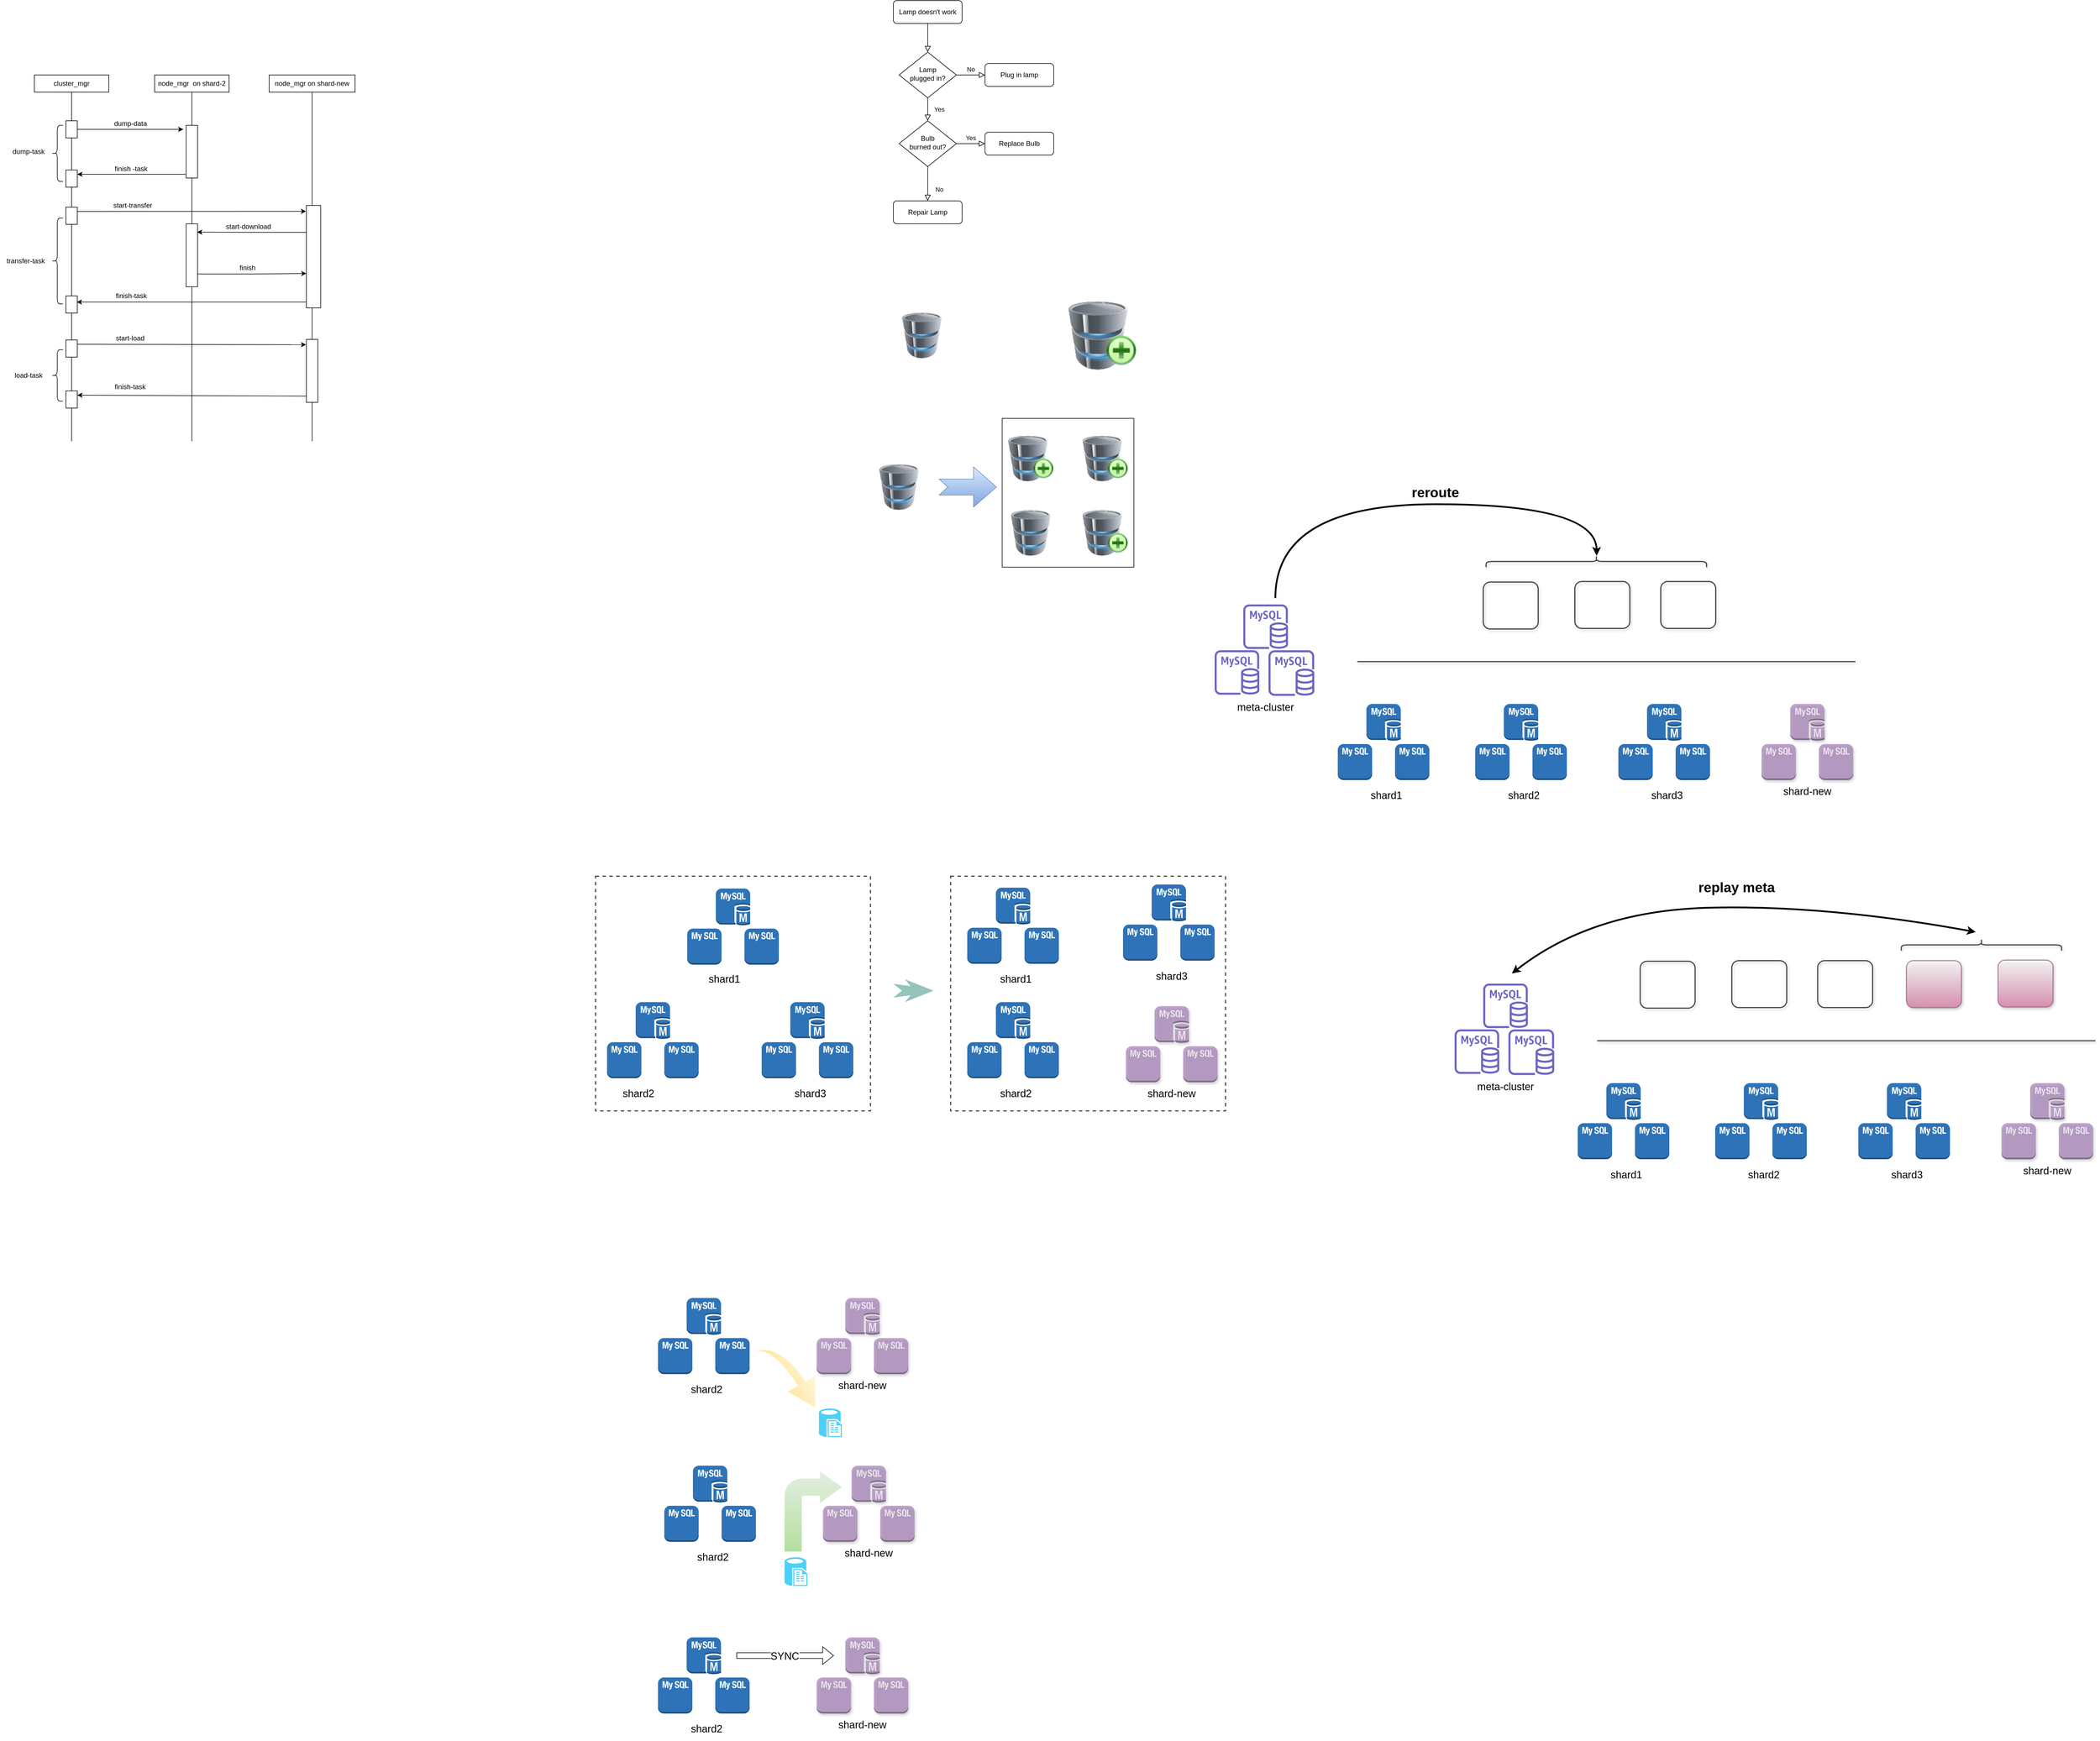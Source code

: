<mxfile version="16.6.6" type="github">
  <diagram id="C5RBs43oDa-KdzZeNtuy" name="Page-1">
    <mxGraphModel dx="6329" dy="2900" grid="1" gridSize="10" guides="1" tooltips="1" connect="1" arrows="1" fold="1" page="1" pageScale="1" pageWidth="827" pageHeight="1169" math="0" shadow="0">
      <root>
        <mxCell id="WIyWlLk6GJQsqaUBKTNV-0" />
        <mxCell id="WIyWlLk6GJQsqaUBKTNV-1" parent="WIyWlLk6GJQsqaUBKTNV-0" />
        <mxCell id="E5Nv5NFeGknIxwn_lmIp-11" value="" style="rounded=0;whiteSpace=wrap;html=1;fillColor=none;" parent="WIyWlLk6GJQsqaUBKTNV-1" vertex="1">
          <mxGeometry x="350" y="810" width="230" height="260" as="geometry" />
        </mxCell>
        <mxCell id="WIyWlLk6GJQsqaUBKTNV-2" value="" style="rounded=0;html=1;jettySize=auto;orthogonalLoop=1;fontSize=11;endArrow=block;endFill=0;endSize=8;strokeWidth=1;shadow=0;labelBackgroundColor=none;edgeStyle=orthogonalEdgeStyle;" parent="WIyWlLk6GJQsqaUBKTNV-1" source="WIyWlLk6GJQsqaUBKTNV-3" target="WIyWlLk6GJQsqaUBKTNV-6" edge="1">
          <mxGeometry relative="1" as="geometry" />
        </mxCell>
        <mxCell id="WIyWlLk6GJQsqaUBKTNV-3" value="Lamp doesn&#39;t work" style="rounded=1;whiteSpace=wrap;html=1;fontSize=12;glass=0;strokeWidth=1;shadow=0;" parent="WIyWlLk6GJQsqaUBKTNV-1" vertex="1">
          <mxGeometry x="160" y="80" width="120" height="40" as="geometry" />
        </mxCell>
        <mxCell id="WIyWlLk6GJQsqaUBKTNV-4" value="Yes" style="rounded=0;html=1;jettySize=auto;orthogonalLoop=1;fontSize=11;endArrow=block;endFill=0;endSize=8;strokeWidth=1;shadow=0;labelBackgroundColor=none;edgeStyle=orthogonalEdgeStyle;" parent="WIyWlLk6GJQsqaUBKTNV-1" source="WIyWlLk6GJQsqaUBKTNV-6" target="WIyWlLk6GJQsqaUBKTNV-10" edge="1">
          <mxGeometry y="20" relative="1" as="geometry">
            <mxPoint as="offset" />
          </mxGeometry>
        </mxCell>
        <mxCell id="WIyWlLk6GJQsqaUBKTNV-5" value="No" style="edgeStyle=orthogonalEdgeStyle;rounded=0;html=1;jettySize=auto;orthogonalLoop=1;fontSize=11;endArrow=block;endFill=0;endSize=8;strokeWidth=1;shadow=0;labelBackgroundColor=none;" parent="WIyWlLk6GJQsqaUBKTNV-1" source="WIyWlLk6GJQsqaUBKTNV-6" target="WIyWlLk6GJQsqaUBKTNV-7" edge="1">
          <mxGeometry y="10" relative="1" as="geometry">
            <mxPoint as="offset" />
          </mxGeometry>
        </mxCell>
        <mxCell id="WIyWlLk6GJQsqaUBKTNV-6" value="Lamp&lt;br&gt;plugged in?" style="rhombus;whiteSpace=wrap;html=1;shadow=0;fontFamily=Helvetica;fontSize=12;align=center;strokeWidth=1;spacing=6;spacingTop=-4;" parent="WIyWlLk6GJQsqaUBKTNV-1" vertex="1">
          <mxGeometry x="170" y="170" width="100" height="80" as="geometry" />
        </mxCell>
        <mxCell id="WIyWlLk6GJQsqaUBKTNV-7" value="Plug in lamp" style="rounded=1;whiteSpace=wrap;html=1;fontSize=12;glass=0;strokeWidth=1;shadow=0;" parent="WIyWlLk6GJQsqaUBKTNV-1" vertex="1">
          <mxGeometry x="320" y="190" width="120" height="40" as="geometry" />
        </mxCell>
        <mxCell id="WIyWlLk6GJQsqaUBKTNV-8" value="No" style="rounded=0;html=1;jettySize=auto;orthogonalLoop=1;fontSize=11;endArrow=block;endFill=0;endSize=8;strokeWidth=1;shadow=0;labelBackgroundColor=none;edgeStyle=orthogonalEdgeStyle;" parent="WIyWlLk6GJQsqaUBKTNV-1" source="WIyWlLk6GJQsqaUBKTNV-10" target="WIyWlLk6GJQsqaUBKTNV-11" edge="1">
          <mxGeometry x="0.333" y="20" relative="1" as="geometry">
            <mxPoint as="offset" />
          </mxGeometry>
        </mxCell>
        <mxCell id="WIyWlLk6GJQsqaUBKTNV-9" value="Yes" style="edgeStyle=orthogonalEdgeStyle;rounded=0;html=1;jettySize=auto;orthogonalLoop=1;fontSize=11;endArrow=block;endFill=0;endSize=8;strokeWidth=1;shadow=0;labelBackgroundColor=none;" parent="WIyWlLk6GJQsqaUBKTNV-1" source="WIyWlLk6GJQsqaUBKTNV-10" target="WIyWlLk6GJQsqaUBKTNV-12" edge="1">
          <mxGeometry y="10" relative="1" as="geometry">
            <mxPoint as="offset" />
          </mxGeometry>
        </mxCell>
        <mxCell id="WIyWlLk6GJQsqaUBKTNV-10" value="Bulb&lt;br&gt;burned out?" style="rhombus;whiteSpace=wrap;html=1;shadow=0;fontFamily=Helvetica;fontSize=12;align=center;strokeWidth=1;spacing=6;spacingTop=-4;" parent="WIyWlLk6GJQsqaUBKTNV-1" vertex="1">
          <mxGeometry x="170" y="290" width="100" height="80" as="geometry" />
        </mxCell>
        <mxCell id="WIyWlLk6GJQsqaUBKTNV-11" value="Repair Lamp" style="rounded=1;whiteSpace=wrap;html=1;fontSize=12;glass=0;strokeWidth=1;shadow=0;" parent="WIyWlLk6GJQsqaUBKTNV-1" vertex="1">
          <mxGeometry x="160" y="430" width="120" height="40" as="geometry" />
        </mxCell>
        <mxCell id="WIyWlLk6GJQsqaUBKTNV-12" value="Replace Bulb" style="rounded=1;whiteSpace=wrap;html=1;fontSize=12;glass=0;strokeWidth=1;shadow=0;" parent="WIyWlLk6GJQsqaUBKTNV-1" vertex="1">
          <mxGeometry x="320" y="310" width="120" height="40" as="geometry" />
        </mxCell>
        <mxCell id="E5Nv5NFeGknIxwn_lmIp-0" value="" style="image;html=1;image=img/lib/clip_art/computers/Database_Add_128x128.png" parent="WIyWlLk6GJQsqaUBKTNV-1" vertex="1">
          <mxGeometry x="460" y="605" width="130" height="120" as="geometry" />
        </mxCell>
        <mxCell id="E5Nv5NFeGknIxwn_lmIp-1" value="" style="image;html=1;image=img/lib/clip_art/computers/Database_128x128.png" parent="WIyWlLk6GJQsqaUBKTNV-1" vertex="1">
          <mxGeometry x="170" y="625" width="80" height="80" as="geometry" />
        </mxCell>
        <mxCell id="E5Nv5NFeGknIxwn_lmIp-2" value="" style="html=1;shadow=0;dashed=0;align=center;verticalAlign=middle;shape=mxgraph.arrows2.arrow;dy=0.6;dx=40;notch=15;fillColor=#dae8fc;strokeColor=#6c8ebf;gradientColor=#7ea6e0;" parent="WIyWlLk6GJQsqaUBKTNV-1" vertex="1">
          <mxGeometry x="240" y="895" width="100" height="70" as="geometry" />
        </mxCell>
        <mxCell id="E5Nv5NFeGknIxwn_lmIp-4" value="" style="image;html=1;image=img/lib/clip_art/computers/Database_128x128.png" parent="WIyWlLk6GJQsqaUBKTNV-1" vertex="1">
          <mxGeometry x="130" y="890" width="80" height="80" as="geometry" />
        </mxCell>
        <mxCell id="E5Nv5NFeGknIxwn_lmIp-5" value="" style="image;html=1;image=img/lib/clip_art/computers/Database_Add_128x128.png" parent="WIyWlLk6GJQsqaUBKTNV-1" vertex="1">
          <mxGeometry x="360" y="840" width="80" height="80" as="geometry" />
        </mxCell>
        <mxCell id="E5Nv5NFeGknIxwn_lmIp-6" value="" style="image;html=1;image=img/lib/clip_art/computers/Database_Add_128x128.png" parent="WIyWlLk6GJQsqaUBKTNV-1" vertex="1">
          <mxGeometry x="490" y="840" width="80" height="80" as="geometry" />
        </mxCell>
        <mxCell id="E5Nv5NFeGknIxwn_lmIp-7" value="" style="image;html=1;image=img/lib/clip_art/computers/Database_Add_128x128.png" parent="WIyWlLk6GJQsqaUBKTNV-1" vertex="1">
          <mxGeometry x="490" y="970" width="80" height="80" as="geometry" />
        </mxCell>
        <mxCell id="E5Nv5NFeGknIxwn_lmIp-9" value="" style="image;html=1;image=img/lib/clip_art/computers/Database_128x128.png" parent="WIyWlLk6GJQsqaUBKTNV-1" vertex="1">
          <mxGeometry x="360" y="970" width="80" height="80" as="geometry" />
        </mxCell>
        <mxCell id="E5Nv5NFeGknIxwn_lmIp-14" value="" style="outlineConnect=0;dashed=0;verticalLabelPosition=bottom;verticalAlign=top;align=center;html=1;shape=mxgraph.aws3.mysql_db_instance_2;fillColor=#2E73B8;gradientColor=none;" parent="WIyWlLk6GJQsqaUBKTNV-1" vertex="1">
          <mxGeometry x="936" y="1379" width="60" height="63" as="geometry" />
        </mxCell>
        <mxCell id="E5Nv5NFeGknIxwn_lmIp-15" value="" style="outlineConnect=0;dashed=0;verticalLabelPosition=bottom;verticalAlign=top;align=center;html=1;shape=mxgraph.aws3.mysql_db_instance_2;fillColor=#2E73B8;gradientColor=none;" parent="WIyWlLk6GJQsqaUBKTNV-1" vertex="1">
          <mxGeometry x="1036" y="1379" width="60" height="63" as="geometry" />
        </mxCell>
        <mxCell id="E5Nv5NFeGknIxwn_lmIp-13" value="" style="outlineConnect=0;dashed=0;verticalLabelPosition=bottom;verticalAlign=top;align=center;html=1;shape=mxgraph.aws3.mysql_db_instance;fillColor=#2E73B8;gradientColor=none;" parent="WIyWlLk6GJQsqaUBKTNV-1" vertex="1">
          <mxGeometry x="986" y="1309" width="60" height="64.5" as="geometry" />
        </mxCell>
        <mxCell id="E5Nv5NFeGknIxwn_lmIp-16" value="" style="outlineConnect=0;dashed=0;verticalLabelPosition=bottom;verticalAlign=top;align=center;html=1;shape=mxgraph.aws3.mysql_db_instance_2;fillColor=#2E73B8;gradientColor=none;" parent="WIyWlLk6GJQsqaUBKTNV-1" vertex="1">
          <mxGeometry x="1176" y="1379" width="60" height="63" as="geometry" />
        </mxCell>
        <mxCell id="E5Nv5NFeGknIxwn_lmIp-17" value="" style="outlineConnect=0;dashed=0;verticalLabelPosition=bottom;verticalAlign=top;align=center;html=1;shape=mxgraph.aws3.mysql_db_instance_2;fillColor=#2E73B8;gradientColor=none;" parent="WIyWlLk6GJQsqaUBKTNV-1" vertex="1">
          <mxGeometry x="1276" y="1379" width="60" height="63" as="geometry" />
        </mxCell>
        <mxCell id="E5Nv5NFeGknIxwn_lmIp-18" value="" style="outlineConnect=0;dashed=0;verticalLabelPosition=bottom;verticalAlign=top;align=center;html=1;shape=mxgraph.aws3.mysql_db_instance;fillColor=#2E73B8;gradientColor=none;" parent="WIyWlLk6GJQsqaUBKTNV-1" vertex="1">
          <mxGeometry x="1226" y="1309" width="60" height="64.5" as="geometry" />
        </mxCell>
        <mxCell id="E5Nv5NFeGknIxwn_lmIp-19" value="" style="outlineConnect=0;dashed=0;verticalLabelPosition=bottom;verticalAlign=top;align=center;html=1;shape=mxgraph.aws3.mysql_db_instance_2;fillColor=#2E73B8;gradientColor=none;" parent="WIyWlLk6GJQsqaUBKTNV-1" vertex="1">
          <mxGeometry x="1426" y="1379" width="60" height="63" as="geometry" />
        </mxCell>
        <mxCell id="E5Nv5NFeGknIxwn_lmIp-20" value="" style="outlineConnect=0;dashed=0;verticalLabelPosition=bottom;verticalAlign=top;align=center;html=1;shape=mxgraph.aws3.mysql_db_instance_2;fillColor=#2E73B8;gradientColor=none;" parent="WIyWlLk6GJQsqaUBKTNV-1" vertex="1">
          <mxGeometry x="1526" y="1379" width="60" height="63" as="geometry" />
        </mxCell>
        <mxCell id="E5Nv5NFeGknIxwn_lmIp-21" value="" style="outlineConnect=0;dashed=0;verticalLabelPosition=bottom;verticalAlign=top;align=center;html=1;shape=mxgraph.aws3.mysql_db_instance;fillColor=#2E73B8;gradientColor=none;" parent="WIyWlLk6GJQsqaUBKTNV-1" vertex="1">
          <mxGeometry x="1476" y="1309" width="60" height="64.5" as="geometry" />
        </mxCell>
        <mxCell id="E5Nv5NFeGknIxwn_lmIp-22" value="&lt;font style=&quot;font-size: 18px&quot;&gt;shard1&lt;/font&gt;" style="text;html=1;strokeColor=none;fillColor=none;align=center;verticalAlign=middle;whiteSpace=wrap;rounded=0;" parent="WIyWlLk6GJQsqaUBKTNV-1" vertex="1">
          <mxGeometry x="986" y="1449" width="70" height="40" as="geometry" />
        </mxCell>
        <mxCell id="E5Nv5NFeGknIxwn_lmIp-23" value="&lt;font style=&quot;font-size: 18px&quot;&gt;shard2&lt;/font&gt;" style="text;html=1;strokeColor=none;fillColor=none;align=center;verticalAlign=middle;whiteSpace=wrap;rounded=0;" parent="WIyWlLk6GJQsqaUBKTNV-1" vertex="1">
          <mxGeometry x="1226" y="1449" width="70" height="40" as="geometry" />
        </mxCell>
        <mxCell id="E5Nv5NFeGknIxwn_lmIp-24" value="&lt;font style=&quot;font-size: 18px&quot;&gt;shard3&lt;/font&gt;" style="text;html=1;strokeColor=none;fillColor=none;align=center;verticalAlign=middle;whiteSpace=wrap;rounded=0;" parent="WIyWlLk6GJQsqaUBKTNV-1" vertex="1">
          <mxGeometry x="1476" y="1449" width="70" height="40" as="geometry" />
        </mxCell>
        <mxCell id="E5Nv5NFeGknIxwn_lmIp-25" value="" style="outlineConnect=0;dashed=0;verticalLabelPosition=bottom;verticalAlign=top;align=center;html=1;shape=mxgraph.aws3.mysql_db_instance_2;fillColor=#2E73B8;gradientColor=none;" parent="WIyWlLk6GJQsqaUBKTNV-1" vertex="1">
          <mxGeometry x="-200" y="1701.5" width="60" height="63" as="geometry" />
        </mxCell>
        <mxCell id="E5Nv5NFeGknIxwn_lmIp-26" value="" style="outlineConnect=0;dashed=0;verticalLabelPosition=bottom;verticalAlign=top;align=center;html=1;shape=mxgraph.aws3.mysql_db_instance_2;fillColor=#2E73B8;gradientColor=none;" parent="WIyWlLk6GJQsqaUBKTNV-1" vertex="1">
          <mxGeometry x="-100" y="1701.5" width="60" height="63" as="geometry" />
        </mxCell>
        <mxCell id="E5Nv5NFeGknIxwn_lmIp-27" value="" style="outlineConnect=0;dashed=0;verticalLabelPosition=bottom;verticalAlign=top;align=center;html=1;shape=mxgraph.aws3.mysql_db_instance;fillColor=#2E73B8;gradientColor=none;" parent="WIyWlLk6GJQsqaUBKTNV-1" vertex="1">
          <mxGeometry x="-150" y="1631.5" width="60" height="64.5" as="geometry" />
        </mxCell>
        <mxCell id="E5Nv5NFeGknIxwn_lmIp-28" value="" style="outlineConnect=0;dashed=0;verticalLabelPosition=bottom;verticalAlign=top;align=center;html=1;shape=mxgraph.aws3.mysql_db_instance_2;fillColor=#2E73B8;gradientColor=none;" parent="WIyWlLk6GJQsqaUBKTNV-1" vertex="1">
          <mxGeometry x="-340" y="1900" width="60" height="63" as="geometry" />
        </mxCell>
        <mxCell id="E5Nv5NFeGknIxwn_lmIp-29" value="" style="outlineConnect=0;dashed=0;verticalLabelPosition=bottom;verticalAlign=top;align=center;html=1;shape=mxgraph.aws3.mysql_db_instance_2;fillColor=#2E73B8;gradientColor=none;" parent="WIyWlLk6GJQsqaUBKTNV-1" vertex="1">
          <mxGeometry x="-240" y="1900" width="60" height="63" as="geometry" />
        </mxCell>
        <mxCell id="E5Nv5NFeGknIxwn_lmIp-30" value="" style="outlineConnect=0;dashed=0;verticalLabelPosition=bottom;verticalAlign=top;align=center;html=1;shape=mxgraph.aws3.mysql_db_instance;fillColor=#2E73B8;gradientColor=none;" parent="WIyWlLk6GJQsqaUBKTNV-1" vertex="1">
          <mxGeometry x="-290" y="1830" width="60" height="64.5" as="geometry" />
        </mxCell>
        <mxCell id="E5Nv5NFeGknIxwn_lmIp-31" value="" style="outlineConnect=0;dashed=0;verticalLabelPosition=bottom;verticalAlign=top;align=center;html=1;shape=mxgraph.aws3.mysql_db_instance_2;fillColor=#2E73B8;gradientColor=none;" parent="WIyWlLk6GJQsqaUBKTNV-1" vertex="1">
          <mxGeometry x="-70" y="1900" width="60" height="63" as="geometry" />
        </mxCell>
        <mxCell id="E5Nv5NFeGknIxwn_lmIp-32" value="" style="outlineConnect=0;dashed=0;verticalLabelPosition=bottom;verticalAlign=top;align=center;html=1;shape=mxgraph.aws3.mysql_db_instance_2;fillColor=#2E73B8;gradientColor=none;" parent="WIyWlLk6GJQsqaUBKTNV-1" vertex="1">
          <mxGeometry x="30" y="1900" width="60" height="63" as="geometry" />
        </mxCell>
        <mxCell id="E5Nv5NFeGknIxwn_lmIp-33" value="" style="outlineConnect=0;dashed=0;verticalLabelPosition=bottom;verticalAlign=top;align=center;html=1;shape=mxgraph.aws3.mysql_db_instance;fillColor=#2E73B8;gradientColor=none;" parent="WIyWlLk6GJQsqaUBKTNV-1" vertex="1">
          <mxGeometry x="-20" y="1830" width="60" height="64.5" as="geometry" />
        </mxCell>
        <mxCell id="E5Nv5NFeGknIxwn_lmIp-34" value="&lt;font style=&quot;font-size: 18px&quot;&gt;shard1&lt;/font&gt;" style="text;html=1;strokeColor=none;fillColor=none;align=center;verticalAlign=middle;whiteSpace=wrap;rounded=0;" parent="WIyWlLk6GJQsqaUBKTNV-1" vertex="1">
          <mxGeometry x="-170" y="1770" width="70" height="40" as="geometry" />
        </mxCell>
        <mxCell id="E5Nv5NFeGknIxwn_lmIp-35" value="&lt;font style=&quot;font-size: 18px&quot;&gt;shard2&lt;/font&gt;" style="text;html=1;strokeColor=none;fillColor=none;align=center;verticalAlign=middle;whiteSpace=wrap;rounded=0;" parent="WIyWlLk6GJQsqaUBKTNV-1" vertex="1">
          <mxGeometry x="-320" y="1970" width="70" height="40" as="geometry" />
        </mxCell>
        <mxCell id="E5Nv5NFeGknIxwn_lmIp-36" value="&lt;font style=&quot;font-size: 18px&quot;&gt;shard3&lt;/font&gt;" style="text;html=1;strokeColor=none;fillColor=none;align=center;verticalAlign=middle;whiteSpace=wrap;rounded=0;" parent="WIyWlLk6GJQsqaUBKTNV-1" vertex="1">
          <mxGeometry x="-20" y="1970" width="70" height="40" as="geometry" />
        </mxCell>
        <mxCell id="E5Nv5NFeGknIxwn_lmIp-37" value="" style="outlineConnect=0;verticalLabelPosition=bottom;verticalAlign=top;align=center;html=1;shape=mxgraph.aws3.mysql_db_instance_2;fillColor=#A680B8;gradientColor=none;opacity=70;shadow=1;" parent="WIyWlLk6GJQsqaUBKTNV-1" vertex="1">
          <mxGeometry x="566" y="1907" width="60" height="63" as="geometry" />
        </mxCell>
        <mxCell id="E5Nv5NFeGknIxwn_lmIp-38" value="" style="outlineConnect=0;verticalLabelPosition=bottom;verticalAlign=top;align=center;html=1;shape=mxgraph.aws3.mysql_db_instance_2;fillColor=#A680B8;gradientColor=none;opacity=70;shadow=1;" parent="WIyWlLk6GJQsqaUBKTNV-1" vertex="1">
          <mxGeometry x="666" y="1907" width="60" height="63" as="geometry" />
        </mxCell>
        <mxCell id="E5Nv5NFeGknIxwn_lmIp-39" value="" style="outlineConnect=0;verticalLabelPosition=bottom;verticalAlign=top;align=center;html=1;shape=mxgraph.aws3.mysql_db_instance;fillColor=#A680B8;gradientColor=none;opacity=70;shadow=1;" parent="WIyWlLk6GJQsqaUBKTNV-1" vertex="1">
          <mxGeometry x="616" y="1837" width="60" height="64.5" as="geometry" />
        </mxCell>
        <mxCell id="E5Nv5NFeGknIxwn_lmIp-40" value="&lt;font style=&quot;font-size: 18px&quot;&gt;shard-new&lt;/font&gt;" style="text;html=1;strokeColor=none;fillColor=none;align=center;verticalAlign=middle;whiteSpace=wrap;rounded=0;opacity=70;shadow=1;" parent="WIyWlLk6GJQsqaUBKTNV-1" vertex="1">
          <mxGeometry x="596" y="1970" width="100" height="40" as="geometry" />
        </mxCell>
        <mxCell id="E5Nv5NFeGknIxwn_lmIp-41" value="" style="html=1;shadow=0;dashed=0;align=center;verticalAlign=middle;shape=mxgraph.arrows2.stylisedArrow;dy=0.6;dx=40;notch=15;feather=0.4;fontSize=18;fillColor=#67AB9F;opacity=70;strokeColor=none;" parent="WIyWlLk6GJQsqaUBKTNV-1" vertex="1">
          <mxGeometry x="160" y="1790" width="70" height="40" as="geometry" />
        </mxCell>
        <mxCell id="E5Nv5NFeGknIxwn_lmIp-42" value="" style="outlineConnect=0;dashed=0;verticalLabelPosition=bottom;verticalAlign=top;align=center;html=1;shape=mxgraph.aws3.mysql_db_instance_2;fillColor=#2E73B8;gradientColor=none;" parent="WIyWlLk6GJQsqaUBKTNV-1" vertex="1">
          <mxGeometry x="289" y="1700" width="60" height="63" as="geometry" />
        </mxCell>
        <mxCell id="E5Nv5NFeGknIxwn_lmIp-43" value="" style="outlineConnect=0;dashed=0;verticalLabelPosition=bottom;verticalAlign=top;align=center;html=1;shape=mxgraph.aws3.mysql_db_instance_2;fillColor=#2E73B8;gradientColor=none;" parent="WIyWlLk6GJQsqaUBKTNV-1" vertex="1">
          <mxGeometry x="389" y="1700" width="60" height="63" as="geometry" />
        </mxCell>
        <mxCell id="E5Nv5NFeGknIxwn_lmIp-44" value="" style="outlineConnect=0;dashed=0;verticalLabelPosition=bottom;verticalAlign=top;align=center;html=1;shape=mxgraph.aws3.mysql_db_instance;fillColor=#2E73B8;gradientColor=none;" parent="WIyWlLk6GJQsqaUBKTNV-1" vertex="1">
          <mxGeometry x="339" y="1630" width="60" height="64.5" as="geometry" />
        </mxCell>
        <mxCell id="E5Nv5NFeGknIxwn_lmIp-45" value="" style="outlineConnect=0;dashed=0;verticalLabelPosition=bottom;verticalAlign=top;align=center;html=1;shape=mxgraph.aws3.mysql_db_instance_2;fillColor=#2E73B8;gradientColor=none;" parent="WIyWlLk6GJQsqaUBKTNV-1" vertex="1">
          <mxGeometry x="289" y="1900" width="60" height="63" as="geometry" />
        </mxCell>
        <mxCell id="E5Nv5NFeGknIxwn_lmIp-46" value="" style="outlineConnect=0;dashed=0;verticalLabelPosition=bottom;verticalAlign=top;align=center;html=1;shape=mxgraph.aws3.mysql_db_instance_2;fillColor=#2E73B8;gradientColor=none;" parent="WIyWlLk6GJQsqaUBKTNV-1" vertex="1">
          <mxGeometry x="389" y="1900" width="60" height="63" as="geometry" />
        </mxCell>
        <mxCell id="E5Nv5NFeGknIxwn_lmIp-47" value="" style="outlineConnect=0;dashed=0;verticalLabelPosition=bottom;verticalAlign=top;align=center;html=1;shape=mxgraph.aws3.mysql_db_instance;fillColor=#2E73B8;gradientColor=none;" parent="WIyWlLk6GJQsqaUBKTNV-1" vertex="1">
          <mxGeometry x="339" y="1830" width="60" height="64.5" as="geometry" />
        </mxCell>
        <mxCell id="E5Nv5NFeGknIxwn_lmIp-48" value="" style="outlineConnect=0;dashed=0;verticalLabelPosition=bottom;verticalAlign=top;align=center;html=1;shape=mxgraph.aws3.mysql_db_instance_2;fillColor=#2E73B8;gradientColor=none;" parent="WIyWlLk6GJQsqaUBKTNV-1" vertex="1">
          <mxGeometry x="561" y="1694.5" width="60" height="63" as="geometry" />
        </mxCell>
        <mxCell id="E5Nv5NFeGknIxwn_lmIp-49" value="" style="outlineConnect=0;dashed=0;verticalLabelPosition=bottom;verticalAlign=top;align=center;html=1;shape=mxgraph.aws3.mysql_db_instance_2;fillColor=#2E73B8;gradientColor=none;" parent="WIyWlLk6GJQsqaUBKTNV-1" vertex="1">
          <mxGeometry x="661" y="1694.5" width="60" height="63" as="geometry" />
        </mxCell>
        <mxCell id="E5Nv5NFeGknIxwn_lmIp-50" value="" style="outlineConnect=0;dashed=0;verticalLabelPosition=bottom;verticalAlign=top;align=center;html=1;shape=mxgraph.aws3.mysql_db_instance;fillColor=#2E73B8;gradientColor=none;" parent="WIyWlLk6GJQsqaUBKTNV-1" vertex="1">
          <mxGeometry x="611" y="1624.5" width="60" height="64.5" as="geometry" />
        </mxCell>
        <mxCell id="E5Nv5NFeGknIxwn_lmIp-51" value="&lt;font style=&quot;font-size: 18px&quot;&gt;shard1&lt;/font&gt;" style="text;html=1;strokeColor=none;fillColor=none;align=center;verticalAlign=middle;whiteSpace=wrap;rounded=0;" parent="WIyWlLk6GJQsqaUBKTNV-1" vertex="1">
          <mxGeometry x="339" y="1770" width="70" height="40" as="geometry" />
        </mxCell>
        <mxCell id="E5Nv5NFeGknIxwn_lmIp-52" value="&lt;font style=&quot;font-size: 18px&quot;&gt;shard2&lt;/font&gt;" style="text;html=1;strokeColor=none;fillColor=none;align=center;verticalAlign=middle;whiteSpace=wrap;rounded=0;" parent="WIyWlLk6GJQsqaUBKTNV-1" vertex="1">
          <mxGeometry x="339" y="1970" width="70" height="40" as="geometry" />
        </mxCell>
        <mxCell id="E5Nv5NFeGknIxwn_lmIp-53" value="&lt;font style=&quot;font-size: 18px&quot;&gt;shard3&lt;/font&gt;" style="text;html=1;strokeColor=none;fillColor=none;align=center;verticalAlign=middle;whiteSpace=wrap;rounded=0;" parent="WIyWlLk6GJQsqaUBKTNV-1" vertex="1">
          <mxGeometry x="611" y="1764.5" width="70" height="40" as="geometry" />
        </mxCell>
        <mxCell id="E5Nv5NFeGknIxwn_lmIp-54" value="" style="rounded=0;whiteSpace=wrap;html=1;shadow=0;fontSize=18;fillColor=none;opacity=70;dashed=1;strokeWidth=2;" parent="WIyWlLk6GJQsqaUBKTNV-1" vertex="1">
          <mxGeometry x="-360" y="1610" width="480" height="410" as="geometry" />
        </mxCell>
        <mxCell id="E5Nv5NFeGknIxwn_lmIp-56" value="" style="rounded=0;whiteSpace=wrap;html=1;shadow=0;fontSize=18;fillColor=none;opacity=70;dashed=1;strokeWidth=2;" parent="WIyWlLk6GJQsqaUBKTNV-1" vertex="1">
          <mxGeometry x="260" y="1610" width="480" height="410" as="geometry" />
        </mxCell>
        <mxCell id="E5Nv5NFeGknIxwn_lmIp-57" value="" style="outlineConnect=0;verticalLabelPosition=bottom;verticalAlign=top;align=center;html=1;shape=mxgraph.aws3.mysql_db_instance_2;fillColor=#A680B8;gradientColor=none;opacity=70;shadow=1;" parent="WIyWlLk6GJQsqaUBKTNV-1" vertex="1">
          <mxGeometry x="26" y="2417" width="60" height="63" as="geometry" />
        </mxCell>
        <mxCell id="E5Nv5NFeGknIxwn_lmIp-58" value="" style="outlineConnect=0;verticalLabelPosition=bottom;verticalAlign=top;align=center;html=1;shape=mxgraph.aws3.mysql_db_instance_2;fillColor=#A680B8;gradientColor=none;opacity=70;shadow=1;" parent="WIyWlLk6GJQsqaUBKTNV-1" vertex="1">
          <mxGeometry x="126" y="2417" width="60" height="63" as="geometry" />
        </mxCell>
        <mxCell id="E5Nv5NFeGknIxwn_lmIp-59" value="" style="outlineConnect=0;verticalLabelPosition=bottom;verticalAlign=top;align=center;html=1;shape=mxgraph.aws3.mysql_db_instance;fillColor=#A680B8;gradientColor=none;opacity=70;shadow=1;" parent="WIyWlLk6GJQsqaUBKTNV-1" vertex="1">
          <mxGeometry x="76" y="2347" width="60" height="64.5" as="geometry" />
        </mxCell>
        <mxCell id="E5Nv5NFeGknIxwn_lmIp-60" value="&lt;font style=&quot;font-size: 18px&quot;&gt;shard-new&lt;/font&gt;" style="text;html=1;strokeColor=none;fillColor=none;align=center;verticalAlign=middle;whiteSpace=wrap;rounded=0;opacity=70;shadow=1;" parent="WIyWlLk6GJQsqaUBKTNV-1" vertex="1">
          <mxGeometry x="56" y="2480" width="100" height="40" as="geometry" />
        </mxCell>
        <mxCell id="E5Nv5NFeGknIxwn_lmIp-64" value="" style="outlineConnect=0;dashed=0;verticalLabelPosition=bottom;verticalAlign=top;align=center;html=1;shape=mxgraph.aws3.mysql_db_instance_2;fillColor=#2E73B8;gradientColor=none;" parent="WIyWlLk6GJQsqaUBKTNV-1" vertex="1">
          <mxGeometry x="-251" y="2417" width="60" height="63" as="geometry" />
        </mxCell>
        <mxCell id="E5Nv5NFeGknIxwn_lmIp-65" value="" style="outlineConnect=0;dashed=0;verticalLabelPosition=bottom;verticalAlign=top;align=center;html=1;shape=mxgraph.aws3.mysql_db_instance_2;fillColor=#2E73B8;gradientColor=none;" parent="WIyWlLk6GJQsqaUBKTNV-1" vertex="1">
          <mxGeometry x="-151" y="2417" width="60" height="63" as="geometry" />
        </mxCell>
        <mxCell id="E5Nv5NFeGknIxwn_lmIp-66" value="" style="outlineConnect=0;dashed=0;verticalLabelPosition=bottom;verticalAlign=top;align=center;html=1;shape=mxgraph.aws3.mysql_db_instance;fillColor=#2E73B8;gradientColor=none;" parent="WIyWlLk6GJQsqaUBKTNV-1" vertex="1">
          <mxGeometry x="-201" y="2347" width="60" height="64.5" as="geometry" />
        </mxCell>
        <mxCell id="E5Nv5NFeGknIxwn_lmIp-71" value="&lt;font style=&quot;font-size: 18px&quot;&gt;shard2&lt;/font&gt;" style="text;html=1;strokeColor=none;fillColor=none;align=center;verticalAlign=middle;whiteSpace=wrap;rounded=0;" parent="WIyWlLk6GJQsqaUBKTNV-1" vertex="1">
          <mxGeometry x="-201" y="2487" width="70" height="40" as="geometry" />
        </mxCell>
        <mxCell id="E5Nv5NFeGknIxwn_lmIp-77" value="" style="verticalLabelPosition=bottom;html=1;verticalAlign=top;align=center;strokeColor=none;fillColor=#00BEF2;shape=mxgraph.azure.sql_reporting;shadow=0;dashed=1;fontSize=18;opacity=70;" parent="WIyWlLk6GJQsqaUBKTNV-1" vertex="1">
          <mxGeometry x="30" y="2540" width="40" height="50" as="geometry" />
        </mxCell>
        <mxCell id="E5Nv5NFeGknIxwn_lmIp-78" value="" style="html=1;shadow=0;dashed=0;align=center;verticalAlign=middle;shape=mxgraph.arrows2.jumpInArrow;dy=7.38;dx=47.73;arrowHead=55;fontSize=18;strokeWidth=2;fillColor=#fff2cc;opacity=70;rotation=60;strokeColor=none;gradientColor=#ffd966;" parent="WIyWlLk6GJQsqaUBKTNV-1" vertex="1">
          <mxGeometry x="-85.14" y="2448.07" width="136" height="70" as="geometry" />
        </mxCell>
        <mxCell id="E5Nv5NFeGknIxwn_lmIp-79" value="" style="outlineConnect=0;verticalLabelPosition=bottom;verticalAlign=top;align=center;html=1;shape=mxgraph.aws3.mysql_db_instance_2;fillColor=#A680B8;gradientColor=none;opacity=70;shadow=1;" parent="WIyWlLk6GJQsqaUBKTNV-1" vertex="1">
          <mxGeometry x="37" y="2710" width="60" height="63" as="geometry" />
        </mxCell>
        <mxCell id="E5Nv5NFeGknIxwn_lmIp-80" value="" style="outlineConnect=0;verticalLabelPosition=bottom;verticalAlign=top;align=center;html=1;shape=mxgraph.aws3.mysql_db_instance_2;fillColor=#A680B8;gradientColor=none;opacity=70;shadow=1;" parent="WIyWlLk6GJQsqaUBKTNV-1" vertex="1">
          <mxGeometry x="137" y="2710" width="60" height="63" as="geometry" />
        </mxCell>
        <mxCell id="E5Nv5NFeGknIxwn_lmIp-81" value="" style="outlineConnect=0;verticalLabelPosition=bottom;verticalAlign=top;align=center;html=1;shape=mxgraph.aws3.mysql_db_instance;fillColor=#A680B8;gradientColor=none;opacity=70;shadow=1;" parent="WIyWlLk6GJQsqaUBKTNV-1" vertex="1">
          <mxGeometry x="87" y="2640" width="60" height="64.5" as="geometry" />
        </mxCell>
        <mxCell id="E5Nv5NFeGknIxwn_lmIp-82" value="&lt;font style=&quot;font-size: 18px&quot;&gt;shard-new&lt;/font&gt;" style="text;html=1;strokeColor=none;fillColor=none;align=center;verticalAlign=middle;whiteSpace=wrap;rounded=0;opacity=70;shadow=1;" parent="WIyWlLk6GJQsqaUBKTNV-1" vertex="1">
          <mxGeometry x="67" y="2773" width="100" height="40" as="geometry" />
        </mxCell>
        <mxCell id="E5Nv5NFeGknIxwn_lmIp-83" value="" style="outlineConnect=0;dashed=0;verticalLabelPosition=bottom;verticalAlign=top;align=center;html=1;shape=mxgraph.aws3.mysql_db_instance_2;fillColor=#2E73B8;gradientColor=none;" parent="WIyWlLk6GJQsqaUBKTNV-1" vertex="1">
          <mxGeometry x="-240" y="2710" width="60" height="63" as="geometry" />
        </mxCell>
        <mxCell id="E5Nv5NFeGknIxwn_lmIp-84" value="" style="outlineConnect=0;dashed=0;verticalLabelPosition=bottom;verticalAlign=top;align=center;html=1;shape=mxgraph.aws3.mysql_db_instance_2;fillColor=#2E73B8;gradientColor=none;" parent="WIyWlLk6GJQsqaUBKTNV-1" vertex="1">
          <mxGeometry x="-140" y="2710" width="60" height="63" as="geometry" />
        </mxCell>
        <mxCell id="E5Nv5NFeGknIxwn_lmIp-85" value="" style="outlineConnect=0;dashed=0;verticalLabelPosition=bottom;verticalAlign=top;align=center;html=1;shape=mxgraph.aws3.mysql_db_instance;fillColor=#2E73B8;gradientColor=none;" parent="WIyWlLk6GJQsqaUBKTNV-1" vertex="1">
          <mxGeometry x="-190" y="2640" width="60" height="64.5" as="geometry" />
        </mxCell>
        <mxCell id="E5Nv5NFeGknIxwn_lmIp-86" value="&lt;font style=&quot;font-size: 18px&quot;&gt;shard2&lt;/font&gt;" style="text;html=1;strokeColor=none;fillColor=none;align=center;verticalAlign=middle;whiteSpace=wrap;rounded=0;" parent="WIyWlLk6GJQsqaUBKTNV-1" vertex="1">
          <mxGeometry x="-190" y="2780" width="70" height="40" as="geometry" />
        </mxCell>
        <mxCell id="E5Nv5NFeGknIxwn_lmIp-87" value="" style="verticalLabelPosition=bottom;html=1;verticalAlign=top;align=center;strokeColor=none;fillColor=#00BEF2;shape=mxgraph.azure.sql_reporting;shadow=0;dashed=1;fontSize=18;opacity=70;" parent="WIyWlLk6GJQsqaUBKTNV-1" vertex="1">
          <mxGeometry x="-30" y="2800" width="40" height="50" as="geometry" />
        </mxCell>
        <mxCell id="E5Nv5NFeGknIxwn_lmIp-91" value="" style="html=1;shadow=0;dashed=0;align=center;verticalAlign=middle;shape=mxgraph.arrows2.bendArrow;dy=15;dx=38;notch=0;arrowHead=55;rounded=1;fontSize=18;strokeWidth=2;fillColor=#d5e8d4;opacity=70;gradientColor=#97d077;strokeColor=none;" parent="WIyWlLk6GJQsqaUBKTNV-1" vertex="1">
          <mxGeometry x="-30" y="2650" width="100" height="140" as="geometry" />
        </mxCell>
        <mxCell id="E5Nv5NFeGknIxwn_lmIp-92" value="" style="outlineConnect=0;verticalLabelPosition=bottom;verticalAlign=top;align=center;html=1;shape=mxgraph.aws3.mysql_db_instance_2;fillColor=#A680B8;gradientColor=none;opacity=70;shadow=1;" parent="WIyWlLk6GJQsqaUBKTNV-1" vertex="1">
          <mxGeometry x="26" y="3010" width="60" height="63" as="geometry" />
        </mxCell>
        <mxCell id="E5Nv5NFeGknIxwn_lmIp-93" value="" style="outlineConnect=0;verticalLabelPosition=bottom;verticalAlign=top;align=center;html=1;shape=mxgraph.aws3.mysql_db_instance_2;fillColor=#A680B8;gradientColor=none;opacity=70;shadow=1;" parent="WIyWlLk6GJQsqaUBKTNV-1" vertex="1">
          <mxGeometry x="126" y="3010" width="60" height="63" as="geometry" />
        </mxCell>
        <mxCell id="E5Nv5NFeGknIxwn_lmIp-94" value="" style="outlineConnect=0;verticalLabelPosition=bottom;verticalAlign=top;align=center;html=1;shape=mxgraph.aws3.mysql_db_instance;fillColor=#A680B8;gradientColor=none;opacity=70;shadow=1;" parent="WIyWlLk6GJQsqaUBKTNV-1" vertex="1">
          <mxGeometry x="76" y="2940" width="60" height="64.5" as="geometry" />
        </mxCell>
        <mxCell id="E5Nv5NFeGknIxwn_lmIp-95" value="&lt;font style=&quot;font-size: 18px&quot;&gt;shard-new&lt;/font&gt;" style="text;html=1;strokeColor=none;fillColor=none;align=center;verticalAlign=middle;whiteSpace=wrap;rounded=0;opacity=70;shadow=1;" parent="WIyWlLk6GJQsqaUBKTNV-1" vertex="1">
          <mxGeometry x="56" y="3073" width="100" height="40" as="geometry" />
        </mxCell>
        <mxCell id="E5Nv5NFeGknIxwn_lmIp-96" value="" style="outlineConnect=0;dashed=0;verticalLabelPosition=bottom;verticalAlign=top;align=center;html=1;shape=mxgraph.aws3.mysql_db_instance_2;fillColor=#2E73B8;gradientColor=none;" parent="WIyWlLk6GJQsqaUBKTNV-1" vertex="1">
          <mxGeometry x="-251" y="3010" width="60" height="63" as="geometry" />
        </mxCell>
        <mxCell id="E5Nv5NFeGknIxwn_lmIp-97" value="" style="outlineConnect=0;dashed=0;verticalLabelPosition=bottom;verticalAlign=top;align=center;html=1;shape=mxgraph.aws3.mysql_db_instance_2;fillColor=#2E73B8;gradientColor=none;" parent="WIyWlLk6GJQsqaUBKTNV-1" vertex="1">
          <mxGeometry x="-151" y="3010" width="60" height="63" as="geometry" />
        </mxCell>
        <mxCell id="E5Nv5NFeGknIxwn_lmIp-98" value="" style="outlineConnect=0;dashed=0;verticalLabelPosition=bottom;verticalAlign=top;align=center;html=1;shape=mxgraph.aws3.mysql_db_instance;fillColor=#2E73B8;gradientColor=none;" parent="WIyWlLk6GJQsqaUBKTNV-1" vertex="1">
          <mxGeometry x="-201" y="2940" width="60" height="64.5" as="geometry" />
        </mxCell>
        <mxCell id="E5Nv5NFeGknIxwn_lmIp-99" value="&lt;font style=&quot;font-size: 18px&quot;&gt;shard2&lt;/font&gt;" style="text;html=1;strokeColor=none;fillColor=none;align=center;verticalAlign=middle;whiteSpace=wrap;rounded=0;" parent="WIyWlLk6GJQsqaUBKTNV-1" vertex="1">
          <mxGeometry x="-201" y="3080" width="70" height="40" as="geometry" />
        </mxCell>
        <mxCell id="E5Nv5NFeGknIxwn_lmIp-104" value="" style="shape=flexArrow;html=1;rounded=0;fontSize=18;" parent="WIyWlLk6GJQsqaUBKTNV-1" edge="1">
          <mxGeometry width="100" relative="1" as="geometry">
            <mxPoint x="-114" y="2971.75" as="sourcePoint" />
            <mxPoint x="56" y="2971.75" as="targetPoint" />
          </mxGeometry>
        </mxCell>
        <mxCell id="E5Nv5NFeGknIxwn_lmIp-105" value="SYNC" style="edgeLabel;html=1;align=center;verticalAlign=middle;resizable=0;points=[];fontSize=18;" parent="E5Nv5NFeGknIxwn_lmIp-104" vertex="1" connectable="0">
          <mxGeometry x="-0.071" y="-3" relative="1" as="geometry">
            <mxPoint x="5" y="-2" as="offset" />
          </mxGeometry>
        </mxCell>
        <mxCell id="E5Nv5NFeGknIxwn_lmIp-106" value="" style="outlineConnect=0;verticalLabelPosition=bottom;verticalAlign=top;align=center;html=1;shape=mxgraph.aws3.mysql_db_instance_2;fillColor=#A680B8;gradientColor=none;opacity=70;shadow=1;" parent="WIyWlLk6GJQsqaUBKTNV-1" vertex="1">
          <mxGeometry x="1676" y="1379" width="60" height="63" as="geometry" />
        </mxCell>
        <mxCell id="E5Nv5NFeGknIxwn_lmIp-107" value="" style="outlineConnect=0;verticalLabelPosition=bottom;verticalAlign=top;align=center;html=1;shape=mxgraph.aws3.mysql_db_instance_2;fillColor=#A680B8;gradientColor=none;opacity=70;shadow=1;" parent="WIyWlLk6GJQsqaUBKTNV-1" vertex="1">
          <mxGeometry x="1776" y="1379" width="60" height="63" as="geometry" />
        </mxCell>
        <mxCell id="E5Nv5NFeGknIxwn_lmIp-108" value="" style="outlineConnect=0;verticalLabelPosition=bottom;verticalAlign=top;align=center;html=1;shape=mxgraph.aws3.mysql_db_instance;fillColor=#A680B8;gradientColor=none;opacity=70;shadow=1;" parent="WIyWlLk6GJQsqaUBKTNV-1" vertex="1">
          <mxGeometry x="1726" y="1309" width="60" height="64.5" as="geometry" />
        </mxCell>
        <mxCell id="E5Nv5NFeGknIxwn_lmIp-109" value="&lt;font style=&quot;font-size: 18px&quot;&gt;shard-new&lt;/font&gt;" style="text;html=1;strokeColor=none;fillColor=none;align=center;verticalAlign=middle;whiteSpace=wrap;rounded=0;opacity=70;shadow=1;" parent="WIyWlLk6GJQsqaUBKTNV-1" vertex="1">
          <mxGeometry x="1706" y="1442" width="100" height="40" as="geometry" />
        </mxCell>
        <mxCell id="E5Nv5NFeGknIxwn_lmIp-110" value="" style="sketch=0;outlineConnect=0;fontColor=#232F3E;gradientColor=none;fillColor=#2E27AD;strokeColor=none;dashed=0;verticalLabelPosition=bottom;verticalAlign=top;align=center;html=1;fontSize=12;fontStyle=0;aspect=fixed;pointerEvents=1;shape=mxgraph.aws4.rds_mysql_instance;shadow=0;opacity=70;" parent="WIyWlLk6GJQsqaUBKTNV-1" vertex="1">
          <mxGeometry x="771" y="1135" width="78" height="78" as="geometry" />
        </mxCell>
        <mxCell id="E5Nv5NFeGknIxwn_lmIp-111" value="" style="sketch=0;outlineConnect=0;fontColor=#232F3E;gradientColor=none;fillColor=#2E27AD;strokeColor=none;dashed=0;verticalLabelPosition=bottom;verticalAlign=top;align=center;html=1;fontSize=12;fontStyle=0;aspect=fixed;pointerEvents=1;shape=mxgraph.aws4.rds_mysql_instance;shadow=0;opacity=70;" parent="WIyWlLk6GJQsqaUBKTNV-1" vertex="1">
          <mxGeometry x="721" y="1215" width="78" height="78" as="geometry" />
        </mxCell>
        <mxCell id="E5Nv5NFeGknIxwn_lmIp-112" value="" style="sketch=0;outlineConnect=0;fontColor=#232F3E;gradientColor=none;fillColor=#2E27AD;strokeColor=none;dashed=0;verticalLabelPosition=bottom;verticalAlign=top;align=center;html=1;fontSize=12;fontStyle=0;aspect=fixed;pointerEvents=1;shape=mxgraph.aws4.rds_mysql_instance;shadow=0;opacity=70;" parent="WIyWlLk6GJQsqaUBKTNV-1" vertex="1">
          <mxGeometry x="815" y="1215" width="80" height="80" as="geometry" />
        </mxCell>
        <mxCell id="E5Nv5NFeGknIxwn_lmIp-113" value="&lt;font size=&quot;4&quot;&gt;meta-cluster&lt;/font&gt;" style="text;html=1;strokeColor=none;fillColor=none;align=center;verticalAlign=middle;whiteSpace=wrap;rounded=0;" parent="WIyWlLk6GJQsqaUBKTNV-1" vertex="1">
          <mxGeometry x="756" y="1295" width="108" height="40" as="geometry" />
        </mxCell>
        <mxCell id="E5Nv5NFeGknIxwn_lmIp-115" value="" style="shape=image;html=1;verticalAlign=top;verticalLabelPosition=bottom;labelBackgroundColor=#ffffff;imageAspect=0;aspect=fixed;image=https://cdn0.iconfinder.com/data/icons/social-media-entertainment-line/32/Evernote-128.png;shadow=0;dashed=1;fontSize=18;strokeWidth=2;fillColor=none;opacity=70;" parent="WIyWlLk6GJQsqaUBKTNV-1" vertex="1">
          <mxGeometry x="1204" y="1105" width="68" height="68" as="geometry" />
        </mxCell>
        <mxCell id="E5Nv5NFeGknIxwn_lmIp-116" value="" style="rounded=1;whiteSpace=wrap;html=1;shadow=1;fontSize=18;strokeWidth=2;fillColor=none;opacity=70;glass=0;sketch=0;" parent="WIyWlLk6GJQsqaUBKTNV-1" vertex="1">
          <mxGeometry x="1190" y="1096" width="96" height="82" as="geometry" />
        </mxCell>
        <mxCell id="E5Nv5NFeGknIxwn_lmIp-117" value="" style="shape=image;html=1;verticalAlign=top;verticalLabelPosition=bottom;labelBackgroundColor=#ffffff;imageAspect=0;aspect=fixed;image=https://cdn0.iconfinder.com/data/icons/social-media-entertainment-line/32/Evernote-128.png;shadow=0;dashed=1;fontSize=18;strokeWidth=2;fillColor=none;opacity=70;" parent="WIyWlLk6GJQsqaUBKTNV-1" vertex="1">
          <mxGeometry x="1364" y="1104" width="68" height="68" as="geometry" />
        </mxCell>
        <mxCell id="E5Nv5NFeGknIxwn_lmIp-118" value="" style="rounded=1;whiteSpace=wrap;html=1;shadow=1;fontSize=18;strokeWidth=2;fillColor=none;opacity=70;glass=0;sketch=0;" parent="WIyWlLk6GJQsqaUBKTNV-1" vertex="1">
          <mxGeometry x="1350" y="1095" width="96" height="82" as="geometry" />
        </mxCell>
        <mxCell id="E5Nv5NFeGknIxwn_lmIp-119" value="" style="shape=image;html=1;verticalAlign=top;verticalLabelPosition=bottom;labelBackgroundColor=#ffffff;imageAspect=0;aspect=fixed;image=https://cdn0.iconfinder.com/data/icons/social-media-entertainment-line/32/Evernote-128.png;shadow=0;dashed=1;fontSize=18;strokeWidth=2;fillColor=none;opacity=70;" parent="WIyWlLk6GJQsqaUBKTNV-1" vertex="1">
          <mxGeometry x="1514" y="1104" width="68" height="68" as="geometry" />
        </mxCell>
        <mxCell id="E5Nv5NFeGknIxwn_lmIp-120" value="" style="rounded=1;whiteSpace=wrap;html=1;shadow=1;fontSize=18;strokeWidth=2;fillColor=none;opacity=70;glass=0;sketch=0;" parent="WIyWlLk6GJQsqaUBKTNV-1" vertex="1">
          <mxGeometry x="1500" y="1095" width="96" height="82" as="geometry" />
        </mxCell>
        <mxCell id="E5Nv5NFeGknIxwn_lmIp-121" value="" style="line;strokeWidth=2;html=1;rounded=1;shadow=1;glass=0;sketch=0;fontSize=18;fillColor=none;opacity=70;" parent="WIyWlLk6GJQsqaUBKTNV-1" vertex="1">
          <mxGeometry x="970" y="1230" width="870" height="10" as="geometry" />
        </mxCell>
        <mxCell id="E5Nv5NFeGknIxwn_lmIp-123" value="" style="endArrow=classic;html=1;rounded=0;fontSize=18;edgeStyle=orthogonalEdgeStyle;curved=1;strokeWidth=3;" parent="WIyWlLk6GJQsqaUBKTNV-1" edge="1">
          <mxGeometry width="50" height="50" relative="1" as="geometry">
            <mxPoint x="827" y="1124" as="sourcePoint" />
            <mxPoint x="1388" y="1050" as="targetPoint" />
            <Array as="points">
              <mxPoint x="827" y="960" />
              <mxPoint x="1388" y="960" />
            </Array>
          </mxGeometry>
        </mxCell>
        <mxCell id="E5Nv5NFeGknIxwn_lmIp-124" value="" style="shape=curlyBracket;whiteSpace=wrap;html=1;rounded=1;shadow=1;glass=0;sketch=0;fontSize=18;strokeWidth=2;fillColor=none;opacity=70;rotation=90;" parent="WIyWlLk6GJQsqaUBKTNV-1" vertex="1">
          <mxGeometry x="1377.5" y="867.5" width="20" height="385" as="geometry" />
        </mxCell>
        <mxCell id="E5Nv5NFeGknIxwn_lmIp-126" value="reroute" style="text;strokeColor=none;fillColor=none;html=1;fontSize=24;fontStyle=1;verticalAlign=middle;align=center;rounded=1;shadow=1;glass=0;sketch=0;opacity=70;" parent="WIyWlLk6GJQsqaUBKTNV-1" vertex="1">
          <mxGeometry x="1056" y="920" width="100" height="40" as="geometry" />
        </mxCell>
        <mxCell id="E5Nv5NFeGknIxwn_lmIp-127" value="" style="outlineConnect=0;dashed=0;verticalLabelPosition=bottom;verticalAlign=top;align=center;html=1;shape=mxgraph.aws3.mysql_db_instance_2;fillColor=#2E73B8;gradientColor=none;" parent="WIyWlLk6GJQsqaUBKTNV-1" vertex="1">
          <mxGeometry x="1355" y="2041.5" width="60" height="63" as="geometry" />
        </mxCell>
        <mxCell id="E5Nv5NFeGknIxwn_lmIp-128" value="" style="outlineConnect=0;dashed=0;verticalLabelPosition=bottom;verticalAlign=top;align=center;html=1;shape=mxgraph.aws3.mysql_db_instance_2;fillColor=#2E73B8;gradientColor=none;" parent="WIyWlLk6GJQsqaUBKTNV-1" vertex="1">
          <mxGeometry x="1455" y="2041.5" width="60" height="63" as="geometry" />
        </mxCell>
        <mxCell id="E5Nv5NFeGknIxwn_lmIp-129" value="" style="outlineConnect=0;dashed=0;verticalLabelPosition=bottom;verticalAlign=top;align=center;html=1;shape=mxgraph.aws3.mysql_db_instance;fillColor=#2E73B8;gradientColor=none;" parent="WIyWlLk6GJQsqaUBKTNV-1" vertex="1">
          <mxGeometry x="1405" y="1971.5" width="60" height="64.5" as="geometry" />
        </mxCell>
        <mxCell id="E5Nv5NFeGknIxwn_lmIp-130" value="" style="outlineConnect=0;dashed=0;verticalLabelPosition=bottom;verticalAlign=top;align=center;html=1;shape=mxgraph.aws3.mysql_db_instance_2;fillColor=#2E73B8;gradientColor=none;" parent="WIyWlLk6GJQsqaUBKTNV-1" vertex="1">
          <mxGeometry x="1595" y="2041.5" width="60" height="63" as="geometry" />
        </mxCell>
        <mxCell id="E5Nv5NFeGknIxwn_lmIp-131" value="" style="outlineConnect=0;dashed=0;verticalLabelPosition=bottom;verticalAlign=top;align=center;html=1;shape=mxgraph.aws3.mysql_db_instance_2;fillColor=#2E73B8;gradientColor=none;" parent="WIyWlLk6GJQsqaUBKTNV-1" vertex="1">
          <mxGeometry x="1695" y="2041.5" width="60" height="63" as="geometry" />
        </mxCell>
        <mxCell id="E5Nv5NFeGknIxwn_lmIp-132" value="" style="outlineConnect=0;dashed=0;verticalLabelPosition=bottom;verticalAlign=top;align=center;html=1;shape=mxgraph.aws3.mysql_db_instance;fillColor=#2E73B8;gradientColor=none;" parent="WIyWlLk6GJQsqaUBKTNV-1" vertex="1">
          <mxGeometry x="1645" y="1971.5" width="60" height="64.5" as="geometry" />
        </mxCell>
        <mxCell id="E5Nv5NFeGknIxwn_lmIp-133" value="" style="outlineConnect=0;dashed=0;verticalLabelPosition=bottom;verticalAlign=top;align=center;html=1;shape=mxgraph.aws3.mysql_db_instance_2;fillColor=#2E73B8;gradientColor=none;" parent="WIyWlLk6GJQsqaUBKTNV-1" vertex="1">
          <mxGeometry x="1845" y="2041.5" width="60" height="63" as="geometry" />
        </mxCell>
        <mxCell id="E5Nv5NFeGknIxwn_lmIp-134" value="" style="outlineConnect=0;dashed=0;verticalLabelPosition=bottom;verticalAlign=top;align=center;html=1;shape=mxgraph.aws3.mysql_db_instance_2;fillColor=#2E73B8;gradientColor=none;" parent="WIyWlLk6GJQsqaUBKTNV-1" vertex="1">
          <mxGeometry x="1945" y="2041.5" width="60" height="63" as="geometry" />
        </mxCell>
        <mxCell id="E5Nv5NFeGknIxwn_lmIp-135" value="" style="outlineConnect=0;dashed=0;verticalLabelPosition=bottom;verticalAlign=top;align=center;html=1;shape=mxgraph.aws3.mysql_db_instance;fillColor=#2E73B8;gradientColor=none;" parent="WIyWlLk6GJQsqaUBKTNV-1" vertex="1">
          <mxGeometry x="1895" y="1971.5" width="60" height="64.5" as="geometry" />
        </mxCell>
        <mxCell id="E5Nv5NFeGknIxwn_lmIp-136" value="&lt;font style=&quot;font-size: 18px&quot;&gt;shard1&lt;/font&gt;" style="text;html=1;strokeColor=none;fillColor=none;align=center;verticalAlign=middle;whiteSpace=wrap;rounded=0;" parent="WIyWlLk6GJQsqaUBKTNV-1" vertex="1">
          <mxGeometry x="1405" y="2111.5" width="70" height="40" as="geometry" />
        </mxCell>
        <mxCell id="E5Nv5NFeGknIxwn_lmIp-137" value="&lt;font style=&quot;font-size: 18px&quot;&gt;shard2&lt;/font&gt;" style="text;html=1;strokeColor=none;fillColor=none;align=center;verticalAlign=middle;whiteSpace=wrap;rounded=0;" parent="WIyWlLk6GJQsqaUBKTNV-1" vertex="1">
          <mxGeometry x="1645" y="2111.5" width="70" height="40" as="geometry" />
        </mxCell>
        <mxCell id="E5Nv5NFeGknIxwn_lmIp-138" value="&lt;font style=&quot;font-size: 18px&quot;&gt;shard3&lt;/font&gt;" style="text;html=1;strokeColor=none;fillColor=none;align=center;verticalAlign=middle;whiteSpace=wrap;rounded=0;" parent="WIyWlLk6GJQsqaUBKTNV-1" vertex="1">
          <mxGeometry x="1895" y="2111.5" width="70" height="40" as="geometry" />
        </mxCell>
        <mxCell id="E5Nv5NFeGknIxwn_lmIp-139" value="" style="outlineConnect=0;verticalLabelPosition=bottom;verticalAlign=top;align=center;html=1;shape=mxgraph.aws3.mysql_db_instance_2;fillColor=#A680B8;gradientColor=none;opacity=70;shadow=1;" parent="WIyWlLk6GJQsqaUBKTNV-1" vertex="1">
          <mxGeometry x="2095" y="2041.5" width="60" height="63" as="geometry" />
        </mxCell>
        <mxCell id="E5Nv5NFeGknIxwn_lmIp-140" value="" style="outlineConnect=0;verticalLabelPosition=bottom;verticalAlign=top;align=center;html=1;shape=mxgraph.aws3.mysql_db_instance_2;fillColor=#A680B8;gradientColor=none;opacity=70;shadow=1;" parent="WIyWlLk6GJQsqaUBKTNV-1" vertex="1">
          <mxGeometry x="2195" y="2041.5" width="60" height="63" as="geometry" />
        </mxCell>
        <mxCell id="E5Nv5NFeGknIxwn_lmIp-141" value="" style="outlineConnect=0;verticalLabelPosition=bottom;verticalAlign=top;align=center;html=1;shape=mxgraph.aws3.mysql_db_instance;fillColor=#A680B8;gradientColor=none;opacity=70;shadow=1;" parent="WIyWlLk6GJQsqaUBKTNV-1" vertex="1">
          <mxGeometry x="2145" y="1971.5" width="60" height="64.5" as="geometry" />
        </mxCell>
        <mxCell id="E5Nv5NFeGknIxwn_lmIp-142" value="&lt;font style=&quot;font-size: 18px&quot;&gt;shard-new&lt;/font&gt;" style="text;html=1;strokeColor=none;fillColor=none;align=center;verticalAlign=middle;whiteSpace=wrap;rounded=0;opacity=70;shadow=1;" parent="WIyWlLk6GJQsqaUBKTNV-1" vertex="1">
          <mxGeometry x="2125" y="2104.5" width="100" height="40" as="geometry" />
        </mxCell>
        <mxCell id="E5Nv5NFeGknIxwn_lmIp-143" value="" style="sketch=0;outlineConnect=0;fontColor=#232F3E;gradientColor=none;fillColor=#2E27AD;strokeColor=none;dashed=0;verticalLabelPosition=bottom;verticalAlign=top;align=center;html=1;fontSize=12;fontStyle=0;aspect=fixed;pointerEvents=1;shape=mxgraph.aws4.rds_mysql_instance;shadow=0;opacity=70;" parent="WIyWlLk6GJQsqaUBKTNV-1" vertex="1">
          <mxGeometry x="1190" y="1797.5" width="78" height="78" as="geometry" />
        </mxCell>
        <mxCell id="E5Nv5NFeGknIxwn_lmIp-144" value="" style="sketch=0;outlineConnect=0;fontColor=#232F3E;gradientColor=none;fillColor=#2E27AD;strokeColor=none;dashed=0;verticalLabelPosition=bottom;verticalAlign=top;align=center;html=1;fontSize=12;fontStyle=0;aspect=fixed;pointerEvents=1;shape=mxgraph.aws4.rds_mysql_instance;shadow=0;opacity=70;" parent="WIyWlLk6GJQsqaUBKTNV-1" vertex="1">
          <mxGeometry x="1140" y="1877.5" width="78" height="78" as="geometry" />
        </mxCell>
        <mxCell id="E5Nv5NFeGknIxwn_lmIp-145" value="" style="sketch=0;outlineConnect=0;fontColor=#232F3E;gradientColor=none;fillColor=#2E27AD;strokeColor=none;dashed=0;verticalLabelPosition=bottom;verticalAlign=top;align=center;html=1;fontSize=12;fontStyle=0;aspect=fixed;pointerEvents=1;shape=mxgraph.aws4.rds_mysql_instance;shadow=0;opacity=70;" parent="WIyWlLk6GJQsqaUBKTNV-1" vertex="1">
          <mxGeometry x="1234" y="1877.5" width="80" height="80" as="geometry" />
        </mxCell>
        <mxCell id="E5Nv5NFeGknIxwn_lmIp-146" value="&lt;font size=&quot;4&quot;&gt;meta-cluster&lt;/font&gt;" style="text;html=1;strokeColor=none;fillColor=none;align=center;verticalAlign=middle;whiteSpace=wrap;rounded=0;" parent="WIyWlLk6GJQsqaUBKTNV-1" vertex="1">
          <mxGeometry x="1175" y="1957.5" width="108" height="40" as="geometry" />
        </mxCell>
        <mxCell id="E5Nv5NFeGknIxwn_lmIp-147" value="" style="shape=image;html=1;verticalAlign=top;verticalLabelPosition=bottom;labelBackgroundColor=#ffffff;imageAspect=0;aspect=fixed;image=https://cdn0.iconfinder.com/data/icons/social-media-entertainment-line/32/Evernote-128.png;shadow=0;dashed=1;fontSize=18;strokeWidth=2;fillColor=none;opacity=70;" parent="WIyWlLk6GJQsqaUBKTNV-1" vertex="1">
          <mxGeometry x="1478" y="1767.5" width="68" height="68" as="geometry" />
        </mxCell>
        <mxCell id="E5Nv5NFeGknIxwn_lmIp-148" value="" style="rounded=1;whiteSpace=wrap;html=1;shadow=1;fontSize=18;strokeWidth=2;fillColor=none;opacity=70;glass=0;sketch=0;" parent="WIyWlLk6GJQsqaUBKTNV-1" vertex="1">
          <mxGeometry x="1464" y="1758.5" width="96" height="82" as="geometry" />
        </mxCell>
        <mxCell id="E5Nv5NFeGknIxwn_lmIp-149" value="" style="shape=image;html=1;verticalAlign=top;verticalLabelPosition=bottom;labelBackgroundColor=#ffffff;imageAspect=0;aspect=fixed;image=https://cdn0.iconfinder.com/data/icons/social-media-entertainment-line/32/Evernote-128.png;shadow=0;dashed=1;fontSize=18;strokeWidth=2;fillColor=none;opacity=70;" parent="WIyWlLk6GJQsqaUBKTNV-1" vertex="1">
          <mxGeometry x="1638" y="1766.5" width="68" height="68" as="geometry" />
        </mxCell>
        <mxCell id="E5Nv5NFeGknIxwn_lmIp-150" value="" style="rounded=1;whiteSpace=wrap;html=1;shadow=1;fontSize=18;strokeWidth=2;fillColor=none;opacity=70;glass=0;sketch=0;" parent="WIyWlLk6GJQsqaUBKTNV-1" vertex="1">
          <mxGeometry x="1624" y="1757.5" width="96" height="82" as="geometry" />
        </mxCell>
        <mxCell id="E5Nv5NFeGknIxwn_lmIp-151" value="" style="shape=image;html=1;verticalAlign=top;verticalLabelPosition=bottom;labelBackgroundColor=#ffffff;imageAspect=0;aspect=fixed;image=https://cdn0.iconfinder.com/data/icons/social-media-entertainment-line/32/Evernote-128.png;shadow=0;dashed=1;fontSize=18;strokeWidth=2;fillColor=none;opacity=70;" parent="WIyWlLk6GJQsqaUBKTNV-1" vertex="1">
          <mxGeometry x="1788" y="1766.5" width="68" height="68" as="geometry" />
        </mxCell>
        <mxCell id="E5Nv5NFeGknIxwn_lmIp-152" value="" style="rounded=1;whiteSpace=wrap;html=1;shadow=1;fontSize=18;strokeWidth=2;fillColor=none;opacity=70;glass=0;sketch=0;" parent="WIyWlLk6GJQsqaUBKTNV-1" vertex="1">
          <mxGeometry x="1774" y="1757.5" width="96" height="82" as="geometry" />
        </mxCell>
        <mxCell id="E5Nv5NFeGknIxwn_lmIp-153" value="" style="line;strokeWidth=2;html=1;rounded=1;shadow=1;glass=0;sketch=0;fontSize=18;fillColor=none;opacity=70;" parent="WIyWlLk6GJQsqaUBKTNV-1" vertex="1">
          <mxGeometry x="1389" y="1892.5" width="870" height="10" as="geometry" />
        </mxCell>
        <mxCell id="E5Nv5NFeGknIxwn_lmIp-157" value="" style="shape=image;html=1;verticalAlign=top;verticalLabelPosition=bottom;labelBackgroundColor=#ffffff;imageAspect=0;aspect=fixed;image=https://cdn0.iconfinder.com/data/icons/social-media-entertainment-line/32/Evernote-128.png;shadow=0;dashed=1;fontSize=18;strokeWidth=2;fillColor=default;opacity=70;gradientColor=#d5739d;strokeColor=#996185;" parent="WIyWlLk6GJQsqaUBKTNV-1" vertex="1">
          <mxGeometry x="1943" y="1766.5" width="68" height="68" as="geometry" />
        </mxCell>
        <mxCell id="E5Nv5NFeGknIxwn_lmIp-158" value="" style="rounded=1;whiteSpace=wrap;html=1;shadow=1;fontSize=18;strokeWidth=2;fillColor=default;opacity=70;glass=0;sketch=0;gradientColor=#d5739d;strokeColor=#996185;" parent="WIyWlLk6GJQsqaUBKTNV-1" vertex="1">
          <mxGeometry x="1929" y="1757.5" width="96" height="82" as="geometry" />
        </mxCell>
        <mxCell id="E5Nv5NFeGknIxwn_lmIp-159" value="" style="shape=image;html=1;verticalAlign=top;verticalLabelPosition=bottom;labelBackgroundColor=#ffffff;imageAspect=0;aspect=fixed;image=https://cdn0.iconfinder.com/data/icons/social-media-entertainment-line/32/Evernote-128.png;shadow=0;dashed=1;fontSize=18;strokeWidth=2;fillColor=default;opacity=70;gradientColor=#d5739d;strokeColor=#996185;" parent="WIyWlLk6GJQsqaUBKTNV-1" vertex="1">
          <mxGeometry x="2103" y="1765.5" width="68" height="68" as="geometry" />
        </mxCell>
        <mxCell id="E5Nv5NFeGknIxwn_lmIp-160" value="" style="rounded=1;whiteSpace=wrap;html=1;shadow=1;fontSize=18;strokeWidth=2;fillColor=default;opacity=70;glass=0;sketch=0;gradientColor=#d5739d;strokeColor=#996185;" parent="WIyWlLk6GJQsqaUBKTNV-1" vertex="1">
          <mxGeometry x="2089" y="1756.5" width="96" height="82" as="geometry" />
        </mxCell>
        <mxCell id="E5Nv5NFeGknIxwn_lmIp-164" value="" style="shape=curlyBracket;whiteSpace=wrap;html=1;rounded=1;flipH=1;shadow=1;glass=0;sketch=0;fontSize=18;strokeWidth=2;fillColor=default;opacity=70;rotation=-90;" parent="WIyWlLk6GJQsqaUBKTNV-1" vertex="1">
          <mxGeometry x="2050" y="1590" width="20" height="280" as="geometry" />
        </mxCell>
        <mxCell id="E5Nv5NFeGknIxwn_lmIp-166" value="" style="curved=1;endArrow=classic;html=1;rounded=0;fontSize=18;strokeWidth=3;startArrow=classic;startFill=1;" parent="WIyWlLk6GJQsqaUBKTNV-1" edge="1">
          <mxGeometry width="50" height="50" relative="1" as="geometry">
            <mxPoint x="2050" y="1707.5" as="sourcePoint" />
            <mxPoint x="1240" y="1780" as="targetPoint" />
            <Array as="points">
              <mxPoint x="1790" y="1660" />
              <mxPoint x="1380" y="1670" />
            </Array>
          </mxGeometry>
        </mxCell>
        <mxCell id="E5Nv5NFeGknIxwn_lmIp-168" value="replay meta" style="text;strokeColor=none;fillColor=none;html=1;fontSize=24;fontStyle=1;verticalAlign=middle;align=center;rounded=1;shadow=1;glass=0;sketch=0;opacity=70;" parent="WIyWlLk6GJQsqaUBKTNV-1" vertex="1">
          <mxGeometry x="1582" y="1610" width="100" height="40" as="geometry" />
        </mxCell>
        <mxCell id="NrItlS3OxBG7QDWIWJF1-0" value="cluster_mgr" style="rounded=0;whiteSpace=wrap;html=1;" vertex="1" parent="WIyWlLk6GJQsqaUBKTNV-1">
          <mxGeometry x="-1340" y="210" width="130" height="30" as="geometry" />
        </mxCell>
        <mxCell id="NrItlS3OxBG7QDWIWJF1-1" value="" style="endArrow=none;html=1;rounded=0;entryX=0.5;entryY=1;entryDx=0;entryDy=0;startArrow=none;exitX=0.5;exitY=0;exitDx=0;exitDy=0;" edge="1" parent="WIyWlLk6GJQsqaUBKTNV-1" source="NrItlS3OxBG7QDWIWJF1-12" target="NrItlS3OxBG7QDWIWJF1-0">
          <mxGeometry width="50" height="50" relative="1" as="geometry">
            <mxPoint x="-1275" y="290" as="sourcePoint" />
            <mxPoint x="-1120" y="160" as="targetPoint" />
          </mxGeometry>
        </mxCell>
        <mxCell id="NrItlS3OxBG7QDWIWJF1-3" value="node_mgr &amp;nbsp;on shard-2" style="rounded=0;whiteSpace=wrap;html=1;" vertex="1" parent="WIyWlLk6GJQsqaUBKTNV-1">
          <mxGeometry x="-1130" y="210" width="130" height="30" as="geometry" />
        </mxCell>
        <mxCell id="NrItlS3OxBG7QDWIWJF1-4" value="" style="endArrow=none;html=1;rounded=0;entryX=0.5;entryY=1;entryDx=0;entryDy=0;startArrow=none;exitX=0.5;exitY=0;exitDx=0;exitDy=0;" edge="1" parent="WIyWlLk6GJQsqaUBKTNV-1" target="NrItlS3OxBG7QDWIWJF1-3" source="NrItlS3OxBG7QDWIWJF1-16">
          <mxGeometry width="50" height="50" relative="1" as="geometry">
            <mxPoint x="-1065" y="299" as="sourcePoint" />
            <mxPoint x="-910" y="160" as="targetPoint" />
          </mxGeometry>
        </mxCell>
        <mxCell id="NrItlS3OxBG7QDWIWJF1-5" value="node_mgr on shard-new" style="rounded=0;whiteSpace=wrap;html=1;" vertex="1" parent="WIyWlLk6GJQsqaUBKTNV-1">
          <mxGeometry x="-930" y="210" width="150" height="30" as="geometry" />
        </mxCell>
        <mxCell id="NrItlS3OxBG7QDWIWJF1-6" value="" style="endArrow=none;html=1;rounded=0;entryX=0.5;entryY=1;entryDx=0;entryDy=0;startArrow=none;" edge="1" target="NrItlS3OxBG7QDWIWJF1-5" parent="WIyWlLk6GJQsqaUBKTNV-1" source="NrItlS3OxBG7QDWIWJF1-39">
          <mxGeometry width="50" height="50" relative="1" as="geometry">
            <mxPoint x="-855" y="960" as="sourcePoint" />
            <mxPoint x="-700" y="160" as="targetPoint" />
          </mxGeometry>
        </mxCell>
        <mxCell id="NrItlS3OxBG7QDWIWJF1-8" value="" style="endArrow=none;html=1;rounded=0;entryX=0.5;entryY=1;entryDx=0;entryDy=0;startArrow=none;" edge="1" parent="WIyWlLk6GJQsqaUBKTNV-1" source="NrItlS3OxBG7QDWIWJF1-12">
          <mxGeometry width="50" height="50" relative="1" as="geometry">
            <mxPoint x="-1275" y="760" as="sourcePoint" />
            <mxPoint x="-1275" y="310" as="targetPoint" />
          </mxGeometry>
        </mxCell>
        <mxCell id="NrItlS3OxBG7QDWIWJF1-11" value="" style="endArrow=none;html=1;rounded=0;entryX=0.5;entryY=1;entryDx=0;entryDy=0;" edge="1" parent="WIyWlLk6GJQsqaUBKTNV-1" target="NrItlS3OxBG7QDWIWJF1-16">
          <mxGeometry width="50" height="50" relative="1" as="geometry">
            <mxPoint x="-1065" y="850" as="sourcePoint" />
            <mxPoint x="-1065" y="379" as="targetPoint" />
          </mxGeometry>
        </mxCell>
        <mxCell id="NrItlS3OxBG7QDWIWJF1-12" value="" style="rounded=0;whiteSpace=wrap;html=1;" vertex="1" parent="WIyWlLk6GJQsqaUBKTNV-1">
          <mxGeometry x="-1285" y="290" width="20" height="30" as="geometry" />
        </mxCell>
        <mxCell id="NrItlS3OxBG7QDWIWJF1-15" value="" style="endArrow=none;html=1;rounded=0;entryX=0.5;entryY=1;entryDx=0;entryDy=0;startArrow=none;" edge="1" parent="WIyWlLk6GJQsqaUBKTNV-1" source="NrItlS3OxBG7QDWIWJF1-17" target="NrItlS3OxBG7QDWIWJF1-12">
          <mxGeometry width="50" height="50" relative="1" as="geometry">
            <mxPoint x="-1275" y="760" as="sourcePoint" />
            <mxPoint x="-1275" y="310" as="targetPoint" />
          </mxGeometry>
        </mxCell>
        <mxCell id="NrItlS3OxBG7QDWIWJF1-16" value="" style="rounded=0;whiteSpace=wrap;html=1;" vertex="1" parent="WIyWlLk6GJQsqaUBKTNV-1">
          <mxGeometry x="-1075" y="298" width="20" height="92" as="geometry" />
        </mxCell>
        <mxCell id="NrItlS3OxBG7QDWIWJF1-17" value="" style="rounded=0;whiteSpace=wrap;html=1;" vertex="1" parent="WIyWlLk6GJQsqaUBKTNV-1">
          <mxGeometry x="-1285" y="376" width="20" height="30" as="geometry" />
        </mxCell>
        <mxCell id="NrItlS3OxBG7QDWIWJF1-18" value="" style="endArrow=none;html=1;rounded=0;entryX=0.5;entryY=1;entryDx=0;entryDy=0;startArrow=none;" edge="1" parent="WIyWlLk6GJQsqaUBKTNV-1" source="NrItlS3OxBG7QDWIWJF1-25" target="NrItlS3OxBG7QDWIWJF1-17">
          <mxGeometry width="50" height="50" relative="1" as="geometry">
            <mxPoint x="-1275" y="760" as="sourcePoint" />
            <mxPoint x="-1275" y="330" as="targetPoint" />
          </mxGeometry>
        </mxCell>
        <mxCell id="NrItlS3OxBG7QDWIWJF1-19" value="" style="endArrow=classic;html=1;rounded=0;exitX=1;exitY=0.5;exitDx=0;exitDy=0;" edge="1" parent="WIyWlLk6GJQsqaUBKTNV-1" source="NrItlS3OxBG7QDWIWJF1-12">
          <mxGeometry width="50" height="50" relative="1" as="geometry">
            <mxPoint x="-940" y="520" as="sourcePoint" />
            <mxPoint x="-1080" y="305" as="targetPoint" />
          </mxGeometry>
        </mxCell>
        <mxCell id="NrItlS3OxBG7QDWIWJF1-21" value="dump-data" style="text;html=1;strokeColor=none;fillColor=none;align=center;verticalAlign=middle;whiteSpace=wrap;rounded=0;" vertex="1" parent="WIyWlLk6GJQsqaUBKTNV-1">
          <mxGeometry x="-1202" y="280" width="60" height="30" as="geometry" />
        </mxCell>
        <mxCell id="NrItlS3OxBG7QDWIWJF1-23" value="" style="endArrow=classic;html=1;rounded=0;exitX=-0.043;exitY=0.865;exitDx=0;exitDy=0;exitPerimeter=0;entryX=1;entryY=0.25;entryDx=0;entryDy=0;" edge="1" parent="WIyWlLk6GJQsqaUBKTNV-1" target="NrItlS3OxBG7QDWIWJF1-17">
          <mxGeometry width="50" height="50" relative="1" as="geometry">
            <mxPoint x="-1075.86" y="383.495" as="sourcePoint" />
            <mxPoint x="-1260" y="383" as="targetPoint" />
          </mxGeometry>
        </mxCell>
        <mxCell id="NrItlS3OxBG7QDWIWJF1-24" value="finish -task" style="text;html=1;strokeColor=none;fillColor=none;align=center;verticalAlign=middle;whiteSpace=wrap;rounded=0;" vertex="1" parent="WIyWlLk6GJQsqaUBKTNV-1">
          <mxGeometry x="-1207" y="359" width="72" height="30" as="geometry" />
        </mxCell>
        <mxCell id="NrItlS3OxBG7QDWIWJF1-25" value="" style="rounded=0;whiteSpace=wrap;html=1;" vertex="1" parent="WIyWlLk6GJQsqaUBKTNV-1">
          <mxGeometry x="-1285" y="441" width="20" height="30" as="geometry" />
        </mxCell>
        <mxCell id="NrItlS3OxBG7QDWIWJF1-26" value="" style="endArrow=none;html=1;rounded=0;entryX=0.5;entryY=1;entryDx=0;entryDy=0;startArrow=none;" edge="1" parent="WIyWlLk6GJQsqaUBKTNV-1" source="NrItlS3OxBG7QDWIWJF1-27" target="NrItlS3OxBG7QDWIWJF1-25">
          <mxGeometry width="50" height="50" relative="1" as="geometry">
            <mxPoint x="-1275" y="760" as="sourcePoint" />
            <mxPoint x="-1275" y="406" as="targetPoint" />
          </mxGeometry>
        </mxCell>
        <mxCell id="NrItlS3OxBG7QDWIWJF1-33" style="edgeStyle=orthogonalEdgeStyle;rounded=0;orthogonalLoop=1;jettySize=auto;html=1;exitX=0;exitY=0.25;exitDx=0;exitDy=0;entryX=0.957;entryY=0.133;entryDx=0;entryDy=0;entryPerimeter=0;" edge="1" parent="WIyWlLk6GJQsqaUBKTNV-1" source="NrItlS3OxBG7QDWIWJF1-28" target="NrItlS3OxBG7QDWIWJF1-31">
          <mxGeometry relative="1" as="geometry">
            <Array as="points">
              <mxPoint x="-865" y="485" />
              <mxPoint x="-960" y="485" />
            </Array>
          </mxGeometry>
        </mxCell>
        <mxCell id="NrItlS3OxBG7QDWIWJF1-28" value="" style="rounded=0;whiteSpace=wrap;html=1;" vertex="1" parent="WIyWlLk6GJQsqaUBKTNV-1">
          <mxGeometry x="-865" y="438" width="25" height="179" as="geometry" />
        </mxCell>
        <mxCell id="NrItlS3OxBG7QDWIWJF1-27" value="" style="rounded=0;whiteSpace=wrap;html=1;" vertex="1" parent="WIyWlLk6GJQsqaUBKTNV-1">
          <mxGeometry x="-1285" y="596" width="20" height="30" as="geometry" />
        </mxCell>
        <mxCell id="NrItlS3OxBG7QDWIWJF1-30" value="" style="endArrow=none;html=1;rounded=0;entryX=0.5;entryY=1;entryDx=0;entryDy=0;startArrow=none;" edge="1" parent="WIyWlLk6GJQsqaUBKTNV-1" source="NrItlS3OxBG7QDWIWJF1-36" target="NrItlS3OxBG7QDWIWJF1-27">
          <mxGeometry width="50" height="50" relative="1" as="geometry">
            <mxPoint x="-1275" y="760" as="sourcePoint" />
            <mxPoint x="-1275" y="480" as="targetPoint" />
          </mxGeometry>
        </mxCell>
        <mxCell id="NrItlS3OxBG7QDWIWJF1-34" style="edgeStyle=orthogonalEdgeStyle;rounded=0;orthogonalLoop=1;jettySize=auto;html=1;entryX=0.002;entryY=0.664;entryDx=0;entryDy=0;entryPerimeter=0;exitX=1.005;exitY=0.798;exitDx=0;exitDy=0;exitPerimeter=0;" edge="1" parent="WIyWlLk6GJQsqaUBKTNV-1" source="NrItlS3OxBG7QDWIWJF1-31" target="NrItlS3OxBG7QDWIWJF1-28">
          <mxGeometry relative="1" as="geometry">
            <mxPoint x="-1050" y="557" as="sourcePoint" />
          </mxGeometry>
        </mxCell>
        <mxCell id="NrItlS3OxBG7QDWIWJF1-31" value="" style="rounded=0;whiteSpace=wrap;html=1;" vertex="1" parent="WIyWlLk6GJQsqaUBKTNV-1">
          <mxGeometry x="-1075" y="470" width="20" height="110" as="geometry" />
        </mxCell>
        <mxCell id="NrItlS3OxBG7QDWIWJF1-32" value="" style="endArrow=classic;html=1;rounded=0;exitX=1;exitY=0.25;exitDx=0;exitDy=0;entryX=-0.021;entryY=0.057;entryDx=0;entryDy=0;entryPerimeter=0;" edge="1" parent="WIyWlLk6GJQsqaUBKTNV-1" source="NrItlS3OxBG7QDWIWJF1-25" target="NrItlS3OxBG7QDWIWJF1-28">
          <mxGeometry width="50" height="50" relative="1" as="geometry">
            <mxPoint x="-1080" y="530" as="sourcePoint" />
            <mxPoint x="-1030" y="480" as="targetPoint" />
          </mxGeometry>
        </mxCell>
        <mxCell id="NrItlS3OxBG7QDWIWJF1-35" value="" style="endArrow=classic;html=1;rounded=0;exitX=-0.015;exitY=0.943;exitDx=0;exitDy=0;exitPerimeter=0;entryX=0.957;entryY=0.36;entryDx=0;entryDy=0;entryPerimeter=0;" edge="1" parent="WIyWlLk6GJQsqaUBKTNV-1" source="NrItlS3OxBG7QDWIWJF1-28" target="NrItlS3OxBG7QDWIWJF1-27">
          <mxGeometry width="50" height="50" relative="1" as="geometry">
            <mxPoint x="-1080" y="530" as="sourcePoint" />
            <mxPoint x="-1030" y="480" as="targetPoint" />
          </mxGeometry>
        </mxCell>
        <mxCell id="NrItlS3OxBG7QDWIWJF1-36" value="" style="rounded=0;whiteSpace=wrap;html=1;" vertex="1" parent="WIyWlLk6GJQsqaUBKTNV-1">
          <mxGeometry x="-1285" y="673" width="20" height="30" as="geometry" />
        </mxCell>
        <mxCell id="NrItlS3OxBG7QDWIWJF1-37" value="" style="endArrow=none;html=1;rounded=0;entryX=0.5;entryY=1;entryDx=0;entryDy=0;startArrow=none;" edge="1" parent="WIyWlLk6GJQsqaUBKTNV-1" source="NrItlS3OxBG7QDWIWJF1-38" target="NrItlS3OxBG7QDWIWJF1-36">
          <mxGeometry width="50" height="50" relative="1" as="geometry">
            <mxPoint x="-1275" y="960" as="sourcePoint" />
            <mxPoint x="-1275" y="626" as="targetPoint" />
          </mxGeometry>
        </mxCell>
        <mxCell id="NrItlS3OxBG7QDWIWJF1-39" value="" style="rounded=0;whiteSpace=wrap;html=1;" vertex="1" parent="WIyWlLk6GJQsqaUBKTNV-1">
          <mxGeometry x="-865" y="672" width="20" height="110" as="geometry" />
        </mxCell>
        <mxCell id="NrItlS3OxBG7QDWIWJF1-40" value="" style="endArrow=none;html=1;rounded=0;entryX=0.5;entryY=1;entryDx=0;entryDy=0;" edge="1" parent="WIyWlLk6GJQsqaUBKTNV-1" target="NrItlS3OxBG7QDWIWJF1-39">
          <mxGeometry width="50" height="50" relative="1" as="geometry">
            <mxPoint x="-855" y="850" as="sourcePoint" />
            <mxPoint x="-855" y="240" as="targetPoint" />
          </mxGeometry>
        </mxCell>
        <mxCell id="NrItlS3OxBG7QDWIWJF1-41" value="" style="endArrow=classic;html=1;rounded=0;exitX=1;exitY=0.25;exitDx=0;exitDy=0;entryX=-0.025;entryY=0.084;entryDx=0;entryDy=0;entryPerimeter=0;" edge="1" parent="WIyWlLk6GJQsqaUBKTNV-1" source="NrItlS3OxBG7QDWIWJF1-36" target="NrItlS3OxBG7QDWIWJF1-39">
          <mxGeometry width="50" height="50" relative="1" as="geometry">
            <mxPoint x="-1260" y="730" as="sourcePoint" />
            <mxPoint x="-1210" y="680" as="targetPoint" />
          </mxGeometry>
        </mxCell>
        <mxCell id="NrItlS3OxBG7QDWIWJF1-38" value="" style="rounded=0;whiteSpace=wrap;html=1;" vertex="1" parent="WIyWlLk6GJQsqaUBKTNV-1">
          <mxGeometry x="-1285" y="762" width="20" height="30" as="geometry" />
        </mxCell>
        <mxCell id="NrItlS3OxBG7QDWIWJF1-42" value="" style="endArrow=none;html=1;rounded=0;entryX=0.5;entryY=1;entryDx=0;entryDy=0;" edge="1" parent="WIyWlLk6GJQsqaUBKTNV-1" target="NrItlS3OxBG7QDWIWJF1-38">
          <mxGeometry width="50" height="50" relative="1" as="geometry">
            <mxPoint x="-1275" y="850" as="sourcePoint" />
            <mxPoint x="-1275" y="703" as="targetPoint" />
          </mxGeometry>
        </mxCell>
        <mxCell id="NrItlS3OxBG7QDWIWJF1-43" value="" style="endArrow=classic;html=1;rounded=0;exitX=0.005;exitY=0.901;exitDx=0;exitDy=0;exitPerimeter=0;entryX=1;entryY=0.25;entryDx=0;entryDy=0;" edge="1" parent="WIyWlLk6GJQsqaUBKTNV-1" source="NrItlS3OxBG7QDWIWJF1-39" target="NrItlS3OxBG7QDWIWJF1-38">
          <mxGeometry width="50" height="50" relative="1" as="geometry">
            <mxPoint x="-970" y="800" as="sourcePoint" />
            <mxPoint x="-1260" y="770" as="targetPoint" />
          </mxGeometry>
        </mxCell>
        <mxCell id="NrItlS3OxBG7QDWIWJF1-45" value="" style="shape=curlyBracket;whiteSpace=wrap;html=1;rounded=1;" vertex="1" parent="WIyWlLk6GJQsqaUBKTNV-1">
          <mxGeometry x="-1310" y="298" width="20" height="98" as="geometry" />
        </mxCell>
        <mxCell id="NrItlS3OxBG7QDWIWJF1-46" value="dump-task" style="text;html=1;strokeColor=none;fillColor=none;align=center;verticalAlign=middle;whiteSpace=wrap;rounded=0;" vertex="1" parent="WIyWlLk6GJQsqaUBKTNV-1">
          <mxGeometry x="-1380" y="329" width="60" height="30" as="geometry" />
        </mxCell>
        <mxCell id="NrItlS3OxBG7QDWIWJF1-47" value="" style="shape=curlyBracket;whiteSpace=wrap;html=1;rounded=1;" vertex="1" parent="WIyWlLk6GJQsqaUBKTNV-1">
          <mxGeometry x="-1310" y="460" width="20" height="150" as="geometry" />
        </mxCell>
        <mxCell id="NrItlS3OxBG7QDWIWJF1-48" value="transfer-task" style="text;html=1;strokeColor=none;fillColor=none;align=center;verticalAlign=middle;whiteSpace=wrap;rounded=0;" vertex="1" parent="WIyWlLk6GJQsqaUBKTNV-1">
          <mxGeometry x="-1400" y="520" width="90" height="30" as="geometry" />
        </mxCell>
        <mxCell id="NrItlS3OxBG7QDWIWJF1-49" value="" style="shape=curlyBracket;whiteSpace=wrap;html=1;rounded=1;" vertex="1" parent="WIyWlLk6GJQsqaUBKTNV-1">
          <mxGeometry x="-1310" y="690" width="20" height="90" as="geometry" />
        </mxCell>
        <mxCell id="NrItlS3OxBG7QDWIWJF1-50" value="load-task" style="text;html=1;strokeColor=none;fillColor=none;align=center;verticalAlign=middle;whiteSpace=wrap;rounded=0;" vertex="1" parent="WIyWlLk6GJQsqaUBKTNV-1">
          <mxGeometry x="-1395" y="720" width="90" height="30" as="geometry" />
        </mxCell>
        <mxCell id="NrItlS3OxBG7QDWIWJF1-51" value="start-transfer" style="text;html=1;strokeColor=none;fillColor=none;align=center;verticalAlign=middle;whiteSpace=wrap;rounded=0;" vertex="1" parent="WIyWlLk6GJQsqaUBKTNV-1">
          <mxGeometry x="-1214" y="423" width="92" height="30" as="geometry" />
        </mxCell>
        <mxCell id="NrItlS3OxBG7QDWIWJF1-52" value="finish-task&amp;nbsp;" style="text;html=1;strokeColor=none;fillColor=none;align=center;verticalAlign=middle;whiteSpace=wrap;rounded=0;" vertex="1" parent="WIyWlLk6GJQsqaUBKTNV-1">
          <mxGeometry x="-1199" y="581" width="60" height="30" as="geometry" />
        </mxCell>
        <mxCell id="NrItlS3OxBG7QDWIWJF1-53" value="start-download" style="text;html=1;strokeColor=none;fillColor=none;align=center;verticalAlign=middle;whiteSpace=wrap;rounded=0;" vertex="1" parent="WIyWlLk6GJQsqaUBKTNV-1">
          <mxGeometry x="-1012" y="460" width="92" height="30" as="geometry" />
        </mxCell>
        <mxCell id="NrItlS3OxBG7QDWIWJF1-54" value="finish&amp;nbsp;" style="text;html=1;strokeColor=none;fillColor=none;align=center;verticalAlign=middle;whiteSpace=wrap;rounded=0;" vertex="1" parent="WIyWlLk6GJQsqaUBKTNV-1">
          <mxGeometry x="-996" y="532" width="60" height="30" as="geometry" />
        </mxCell>
        <mxCell id="NrItlS3OxBG7QDWIWJF1-55" value="start-load&amp;nbsp;" style="text;html=1;strokeColor=none;fillColor=none;align=center;verticalAlign=middle;whiteSpace=wrap;rounded=0;" vertex="1" parent="WIyWlLk6GJQsqaUBKTNV-1">
          <mxGeometry x="-1201" y="655" width="60" height="30" as="geometry" />
        </mxCell>
        <mxCell id="NrItlS3OxBG7QDWIWJF1-56" value="finish-task&amp;nbsp;" style="text;html=1;strokeColor=none;fillColor=none;align=center;verticalAlign=middle;whiteSpace=wrap;rounded=0;" vertex="1" parent="WIyWlLk6GJQsqaUBKTNV-1">
          <mxGeometry x="-1201" y="740" width="60" height="30" as="geometry" />
        </mxCell>
      </root>
    </mxGraphModel>
  </diagram>
</mxfile>
